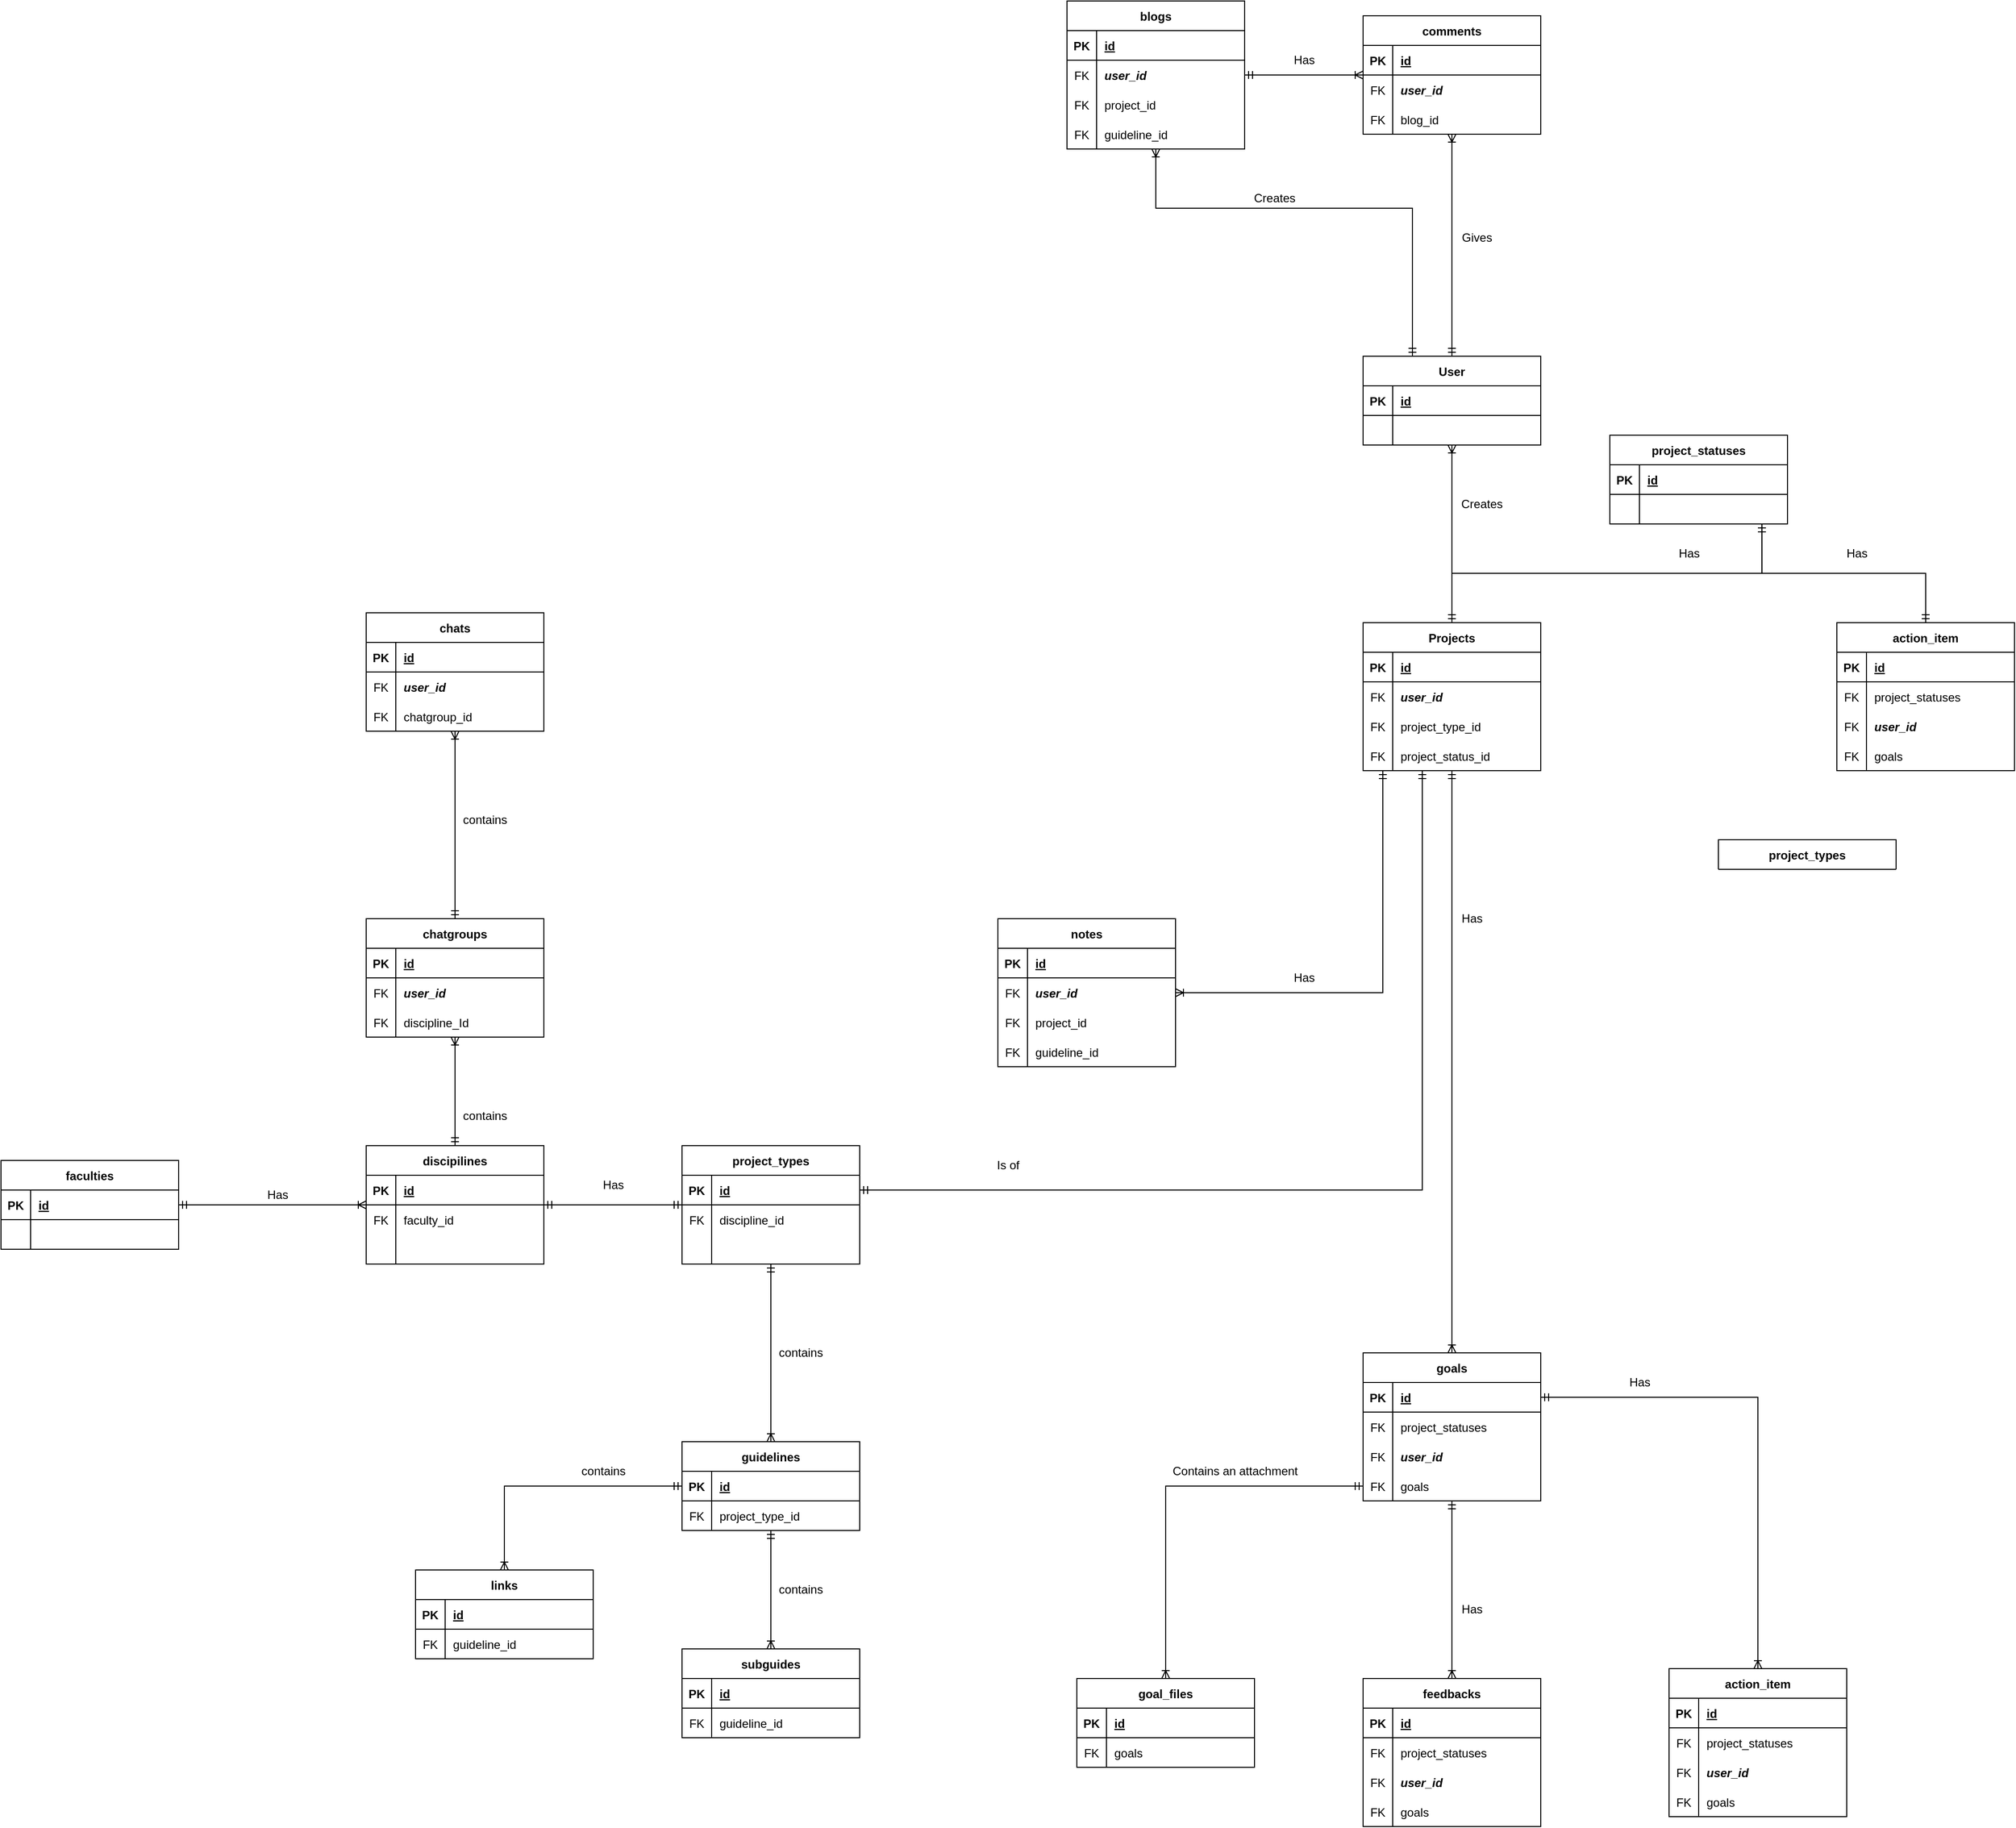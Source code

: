 <mxfile version="17.4.2" type="device"><diagram id="VYh-Odpagkhb8L0McGDX" name="Page-1"><mxGraphModel dx="3280" dy="2061" grid="1" gridSize="10" guides="1" tooltips="1" connect="1" arrows="1" fold="1" page="1" pageScale="1" pageWidth="850" pageHeight="1100" math="0" shadow="0"><root><mxCell id="0"/><mxCell id="1" parent="0"/><mxCell id="LWaHh7ruAqPVfsf8E-xW-1" value="User" style="shape=table;startSize=30;container=1;collapsible=1;childLayout=tableLayout;fixedRows=1;rowLines=0;fontStyle=1;align=center;resizeLast=1;" vertex="1" parent="1"><mxGeometry x="50" y="140" width="180" height="90" as="geometry"/></mxCell><mxCell id="LWaHh7ruAqPVfsf8E-xW-2" value="" style="shape=tableRow;horizontal=0;startSize=0;swimlaneHead=0;swimlaneBody=0;fillColor=none;collapsible=0;dropTarget=0;points=[[0,0.5],[1,0.5]];portConstraint=eastwest;top=0;left=0;right=0;bottom=1;" vertex="1" parent="LWaHh7ruAqPVfsf8E-xW-1"><mxGeometry y="30" width="180" height="30" as="geometry"/></mxCell><mxCell id="LWaHh7ruAqPVfsf8E-xW-3" value="PK" style="shape=partialRectangle;connectable=0;fillColor=none;top=0;left=0;bottom=0;right=0;fontStyle=1;overflow=hidden;" vertex="1" parent="LWaHh7ruAqPVfsf8E-xW-2"><mxGeometry width="30" height="30" as="geometry"><mxRectangle width="30" height="30" as="alternateBounds"/></mxGeometry></mxCell><mxCell id="LWaHh7ruAqPVfsf8E-xW-4" value="id" style="shape=partialRectangle;connectable=0;fillColor=none;top=0;left=0;bottom=0;right=0;align=left;spacingLeft=6;fontStyle=5;overflow=hidden;" vertex="1" parent="LWaHh7ruAqPVfsf8E-xW-2"><mxGeometry x="30" width="150" height="30" as="geometry"><mxRectangle width="150" height="30" as="alternateBounds"/></mxGeometry></mxCell><mxCell id="LWaHh7ruAqPVfsf8E-xW-5" value="" style="shape=tableRow;horizontal=0;startSize=0;swimlaneHead=0;swimlaneBody=0;fillColor=none;collapsible=0;dropTarget=0;points=[[0,0.5],[1,0.5]];portConstraint=eastwest;top=0;left=0;right=0;bottom=0;" vertex="1" parent="LWaHh7ruAqPVfsf8E-xW-1"><mxGeometry y="60" width="180" height="30" as="geometry"/></mxCell><mxCell id="LWaHh7ruAqPVfsf8E-xW-6" value="" style="shape=partialRectangle;connectable=0;fillColor=none;top=0;left=0;bottom=0;right=0;editable=1;overflow=hidden;" vertex="1" parent="LWaHh7ruAqPVfsf8E-xW-5"><mxGeometry width="30" height="30" as="geometry"><mxRectangle width="30" height="30" as="alternateBounds"/></mxGeometry></mxCell><mxCell id="LWaHh7ruAqPVfsf8E-xW-7" value="" style="shape=partialRectangle;connectable=0;fillColor=none;top=0;left=0;bottom=0;right=0;align=left;spacingLeft=6;overflow=hidden;" vertex="1" parent="LWaHh7ruAqPVfsf8E-xW-5"><mxGeometry x="30" width="150" height="30" as="geometry"><mxRectangle width="150" height="30" as="alternateBounds"/></mxGeometry></mxCell><mxCell id="LWaHh7ruAqPVfsf8E-xW-14" value="Projects" style="shape=table;startSize=30;container=1;collapsible=1;childLayout=tableLayout;fixedRows=1;rowLines=0;fontStyle=1;align=center;resizeLast=1;" vertex="1" parent="1"><mxGeometry x="50" y="410" width="180" height="150" as="geometry"/></mxCell><mxCell id="LWaHh7ruAqPVfsf8E-xW-15" value="" style="shape=tableRow;horizontal=0;startSize=0;swimlaneHead=0;swimlaneBody=0;fillColor=none;collapsible=0;dropTarget=0;points=[[0,0.5],[1,0.5]];portConstraint=eastwest;top=0;left=0;right=0;bottom=1;" vertex="1" parent="LWaHh7ruAqPVfsf8E-xW-14"><mxGeometry y="30" width="180" height="30" as="geometry"/></mxCell><mxCell id="LWaHh7ruAqPVfsf8E-xW-16" value="PK" style="shape=partialRectangle;connectable=0;fillColor=none;top=0;left=0;bottom=0;right=0;fontStyle=1;overflow=hidden;" vertex="1" parent="LWaHh7ruAqPVfsf8E-xW-15"><mxGeometry width="30" height="30" as="geometry"><mxRectangle width="30" height="30" as="alternateBounds"/></mxGeometry></mxCell><mxCell id="LWaHh7ruAqPVfsf8E-xW-17" value="id" style="shape=partialRectangle;connectable=0;fillColor=none;top=0;left=0;bottom=0;right=0;align=left;spacingLeft=6;fontStyle=5;overflow=hidden;" vertex="1" parent="LWaHh7ruAqPVfsf8E-xW-15"><mxGeometry x="30" width="150" height="30" as="geometry"><mxRectangle width="150" height="30" as="alternateBounds"/></mxGeometry></mxCell><mxCell id="LWaHh7ruAqPVfsf8E-xW-18" value="" style="shape=tableRow;horizontal=0;startSize=0;swimlaneHead=0;swimlaneBody=0;fillColor=none;collapsible=0;dropTarget=0;points=[[0,0.5],[1,0.5]];portConstraint=eastwest;top=0;left=0;right=0;bottom=0;" vertex="1" parent="LWaHh7ruAqPVfsf8E-xW-14"><mxGeometry y="60" width="180" height="30" as="geometry"/></mxCell><mxCell id="LWaHh7ruAqPVfsf8E-xW-19" value="FK" style="shape=partialRectangle;connectable=0;fillColor=none;top=0;left=0;bottom=0;right=0;editable=1;overflow=hidden;" vertex="1" parent="LWaHh7ruAqPVfsf8E-xW-18"><mxGeometry width="30" height="30" as="geometry"><mxRectangle width="30" height="30" as="alternateBounds"/></mxGeometry></mxCell><mxCell id="LWaHh7ruAqPVfsf8E-xW-20" value="user_id   " style="shape=partialRectangle;connectable=0;fillColor=none;top=0;left=0;bottom=0;right=0;align=left;spacingLeft=6;overflow=hidden;fontStyle=3" vertex="1" parent="LWaHh7ruAqPVfsf8E-xW-18"><mxGeometry x="30" width="150" height="30" as="geometry"><mxRectangle width="150" height="30" as="alternateBounds"/></mxGeometry></mxCell><mxCell id="LWaHh7ruAqPVfsf8E-xW-23" value="" style="shape=tableRow;horizontal=0;startSize=0;swimlaneHead=0;swimlaneBody=0;fillColor=none;collapsible=0;dropTarget=0;points=[[0,0.5],[1,0.5]];portConstraint=eastwest;top=0;left=0;right=0;bottom=0;" vertex="1" parent="LWaHh7ruAqPVfsf8E-xW-14"><mxGeometry y="90" width="180" height="30" as="geometry"/></mxCell><mxCell id="LWaHh7ruAqPVfsf8E-xW-24" value="FK" style="shape=partialRectangle;connectable=0;fillColor=none;top=0;left=0;bottom=0;right=0;editable=1;overflow=hidden;" vertex="1" parent="LWaHh7ruAqPVfsf8E-xW-23"><mxGeometry width="30" height="30" as="geometry"><mxRectangle width="30" height="30" as="alternateBounds"/></mxGeometry></mxCell><mxCell id="LWaHh7ruAqPVfsf8E-xW-25" value="project_type_id" style="shape=partialRectangle;connectable=0;fillColor=none;top=0;left=0;bottom=0;right=0;align=left;spacingLeft=6;overflow=hidden;" vertex="1" parent="LWaHh7ruAqPVfsf8E-xW-23"><mxGeometry x="30" width="150" height="30" as="geometry"><mxRectangle width="150" height="30" as="alternateBounds"/></mxGeometry></mxCell><mxCell id="LWaHh7ruAqPVfsf8E-xW-49" value="" style="shape=tableRow;horizontal=0;startSize=0;swimlaneHead=0;swimlaneBody=0;fillColor=none;collapsible=0;dropTarget=0;points=[[0,0.5],[1,0.5]];portConstraint=eastwest;top=0;left=0;right=0;bottom=0;" vertex="1" parent="LWaHh7ruAqPVfsf8E-xW-14"><mxGeometry y="120" width="180" height="30" as="geometry"/></mxCell><mxCell id="LWaHh7ruAqPVfsf8E-xW-50" value="FK" style="shape=partialRectangle;connectable=0;fillColor=none;top=0;left=0;bottom=0;right=0;editable=1;overflow=hidden;" vertex="1" parent="LWaHh7ruAqPVfsf8E-xW-49"><mxGeometry width="30" height="30" as="geometry"><mxRectangle width="30" height="30" as="alternateBounds"/></mxGeometry></mxCell><mxCell id="LWaHh7ruAqPVfsf8E-xW-51" value="project_status_id" style="shape=partialRectangle;connectable=0;fillColor=none;top=0;left=0;bottom=0;right=0;align=left;spacingLeft=6;overflow=hidden;" vertex="1" parent="LWaHh7ruAqPVfsf8E-xW-49"><mxGeometry x="30" width="150" height="30" as="geometry"><mxRectangle width="150" height="30" as="alternateBounds"/></mxGeometry></mxCell><mxCell id="LWaHh7ruAqPVfsf8E-xW-21" value="" style="fontSize=12;html=1;endArrow=ERoneToMany;startArrow=ERmandOne;rounded=0;exitX=0.5;exitY=0;exitDx=0;exitDy=0;" edge="1" parent="1" source="LWaHh7ruAqPVfsf8E-xW-14" target="LWaHh7ruAqPVfsf8E-xW-1"><mxGeometry width="100" height="100" relative="1" as="geometry"><mxPoint x="530" y="490" as="sourcePoint"/><mxPoint x="630" y="390" as="targetPoint"/></mxGeometry></mxCell><mxCell id="LWaHh7ruAqPVfsf8E-xW-22" value="Creates" style="text;html=1;align=center;verticalAlign=middle;resizable=0;points=[];autosize=1;strokeColor=none;fillColor=none;" vertex="1" parent="1"><mxGeometry x="140" y="280" width="60" height="20" as="geometry"/></mxCell><mxCell id="LWaHh7ruAqPVfsf8E-xW-26" value="project_types" style="shape=table;startSize=30;container=1;collapsible=1;childLayout=tableLayout;fixedRows=1;rowLines=0;fontStyle=1;align=center;resizeLast=1;" vertex="1" parent="1"><mxGeometry x="-640" y="940" width="180" height="120" as="geometry"/></mxCell><mxCell id="LWaHh7ruAqPVfsf8E-xW-27" value="" style="shape=tableRow;horizontal=0;startSize=0;swimlaneHead=0;swimlaneBody=0;fillColor=none;collapsible=0;dropTarget=0;points=[[0,0.5],[1,0.5]];portConstraint=eastwest;top=0;left=0;right=0;bottom=1;" vertex="1" parent="LWaHh7ruAqPVfsf8E-xW-26"><mxGeometry y="30" width="180" height="30" as="geometry"/></mxCell><mxCell id="LWaHh7ruAqPVfsf8E-xW-28" value="PK" style="shape=partialRectangle;connectable=0;fillColor=none;top=0;left=0;bottom=0;right=0;fontStyle=1;overflow=hidden;" vertex="1" parent="LWaHh7ruAqPVfsf8E-xW-27"><mxGeometry width="30" height="30" as="geometry"><mxRectangle width="30" height="30" as="alternateBounds"/></mxGeometry></mxCell><mxCell id="LWaHh7ruAqPVfsf8E-xW-29" value="id" style="shape=partialRectangle;connectable=0;fillColor=none;top=0;left=0;bottom=0;right=0;align=left;spacingLeft=6;fontStyle=5;overflow=hidden;" vertex="1" parent="LWaHh7ruAqPVfsf8E-xW-27"><mxGeometry x="30" width="150" height="30" as="geometry"><mxRectangle width="150" height="30" as="alternateBounds"/></mxGeometry></mxCell><mxCell id="LWaHh7ruAqPVfsf8E-xW-33" value="" style="shape=tableRow;horizontal=0;startSize=0;swimlaneHead=0;swimlaneBody=0;fillColor=none;collapsible=0;dropTarget=0;points=[[0,0.5],[1,0.5]];portConstraint=eastwest;top=0;left=0;right=0;bottom=0;" vertex="1" parent="LWaHh7ruAqPVfsf8E-xW-26"><mxGeometry y="60" width="180" height="30" as="geometry"/></mxCell><mxCell id="LWaHh7ruAqPVfsf8E-xW-34" value="FK" style="shape=partialRectangle;connectable=0;fillColor=none;top=0;left=0;bottom=0;right=0;editable=1;overflow=hidden;" vertex="1" parent="LWaHh7ruAqPVfsf8E-xW-33"><mxGeometry width="30" height="30" as="geometry"><mxRectangle width="30" height="30" as="alternateBounds"/></mxGeometry></mxCell><mxCell id="LWaHh7ruAqPVfsf8E-xW-35" value="discipline_id" style="shape=partialRectangle;connectable=0;fillColor=none;top=0;left=0;bottom=0;right=0;align=left;spacingLeft=6;overflow=hidden;" vertex="1" parent="LWaHh7ruAqPVfsf8E-xW-33"><mxGeometry x="30" width="150" height="30" as="geometry"><mxRectangle width="150" height="30" as="alternateBounds"/></mxGeometry></mxCell><mxCell id="LWaHh7ruAqPVfsf8E-xW-61" value="" style="shape=tableRow;horizontal=0;startSize=0;swimlaneHead=0;swimlaneBody=0;fillColor=none;collapsible=0;dropTarget=0;points=[[0,0.5],[1,0.5]];portConstraint=eastwest;top=0;left=0;right=0;bottom=0;" vertex="1" parent="LWaHh7ruAqPVfsf8E-xW-26"><mxGeometry y="90" width="180" height="30" as="geometry"/></mxCell><mxCell id="LWaHh7ruAqPVfsf8E-xW-62" value="" style="shape=partialRectangle;connectable=0;fillColor=none;top=0;left=0;bottom=0;right=0;editable=1;overflow=hidden;" vertex="1" parent="LWaHh7ruAqPVfsf8E-xW-61"><mxGeometry width="30" height="30" as="geometry"><mxRectangle width="30" height="30" as="alternateBounds"/></mxGeometry></mxCell><mxCell id="LWaHh7ruAqPVfsf8E-xW-63" value="" style="shape=partialRectangle;connectable=0;fillColor=none;top=0;left=0;bottom=0;right=0;align=left;spacingLeft=6;overflow=hidden;" vertex="1" parent="LWaHh7ruAqPVfsf8E-xW-61"><mxGeometry x="30" width="150" height="30" as="geometry"><mxRectangle width="150" height="30" as="alternateBounds"/></mxGeometry></mxCell><mxCell id="LWaHh7ruAqPVfsf8E-xW-37" value="" style="edgeStyle=orthogonalEdgeStyle;fontSize=12;html=1;endArrow=ERmandOne;startArrow=ERmandOne;rounded=0;" edge="1" parent="1" source="LWaHh7ruAqPVfsf8E-xW-27" target="LWaHh7ruAqPVfsf8E-xW-49"><mxGeometry width="100" height="100" relative="1" as="geometry"><mxPoint x="190" y="500" as="sourcePoint"/><mxPoint x="110" y="580" as="targetPoint"/><Array as="points"><mxPoint x="110" y="985"/></Array></mxGeometry></mxCell><mxCell id="LWaHh7ruAqPVfsf8E-xW-38" value="Is of" style="text;html=1;align=center;verticalAlign=middle;resizable=0;points=[];autosize=1;strokeColor=none;fillColor=none;" vertex="1" parent="1"><mxGeometry x="-330" y="950" width="40" height="20" as="geometry"/></mxCell><mxCell id="LWaHh7ruAqPVfsf8E-xW-39" value="project_statuses" style="shape=table;startSize=30;container=1;collapsible=1;childLayout=tableLayout;fixedRows=1;rowLines=0;fontStyle=1;align=center;resizeLast=1;" vertex="1" parent="1"><mxGeometry x="300" y="220" width="180" height="90" as="geometry"/></mxCell><mxCell id="LWaHh7ruAqPVfsf8E-xW-40" value="" style="shape=tableRow;horizontal=0;startSize=0;swimlaneHead=0;swimlaneBody=0;fillColor=none;collapsible=0;dropTarget=0;points=[[0,0.5],[1,0.5]];portConstraint=eastwest;top=0;left=0;right=0;bottom=1;" vertex="1" parent="LWaHh7ruAqPVfsf8E-xW-39"><mxGeometry y="30" width="180" height="30" as="geometry"/></mxCell><mxCell id="LWaHh7ruAqPVfsf8E-xW-41" value="PK" style="shape=partialRectangle;connectable=0;fillColor=none;top=0;left=0;bottom=0;right=0;fontStyle=1;overflow=hidden;" vertex="1" parent="LWaHh7ruAqPVfsf8E-xW-40"><mxGeometry width="30" height="30" as="geometry"><mxRectangle width="30" height="30" as="alternateBounds"/></mxGeometry></mxCell><mxCell id="LWaHh7ruAqPVfsf8E-xW-42" value="id" style="shape=partialRectangle;connectable=0;fillColor=none;top=0;left=0;bottom=0;right=0;align=left;spacingLeft=6;fontStyle=5;overflow=hidden;" vertex="1" parent="LWaHh7ruAqPVfsf8E-xW-40"><mxGeometry x="30" width="150" height="30" as="geometry"><mxRectangle width="150" height="30" as="alternateBounds"/></mxGeometry></mxCell><mxCell id="LWaHh7ruAqPVfsf8E-xW-43" value="" style="shape=tableRow;horizontal=0;startSize=0;swimlaneHead=0;swimlaneBody=0;fillColor=none;collapsible=0;dropTarget=0;points=[[0,0.5],[1,0.5]];portConstraint=eastwest;top=0;left=0;right=0;bottom=0;" vertex="1" parent="LWaHh7ruAqPVfsf8E-xW-39"><mxGeometry y="60" width="180" height="30" as="geometry"/></mxCell><mxCell id="LWaHh7ruAqPVfsf8E-xW-44" value="" style="shape=partialRectangle;connectable=0;fillColor=none;top=0;left=0;bottom=0;right=0;editable=1;overflow=hidden;" vertex="1" parent="LWaHh7ruAqPVfsf8E-xW-43"><mxGeometry width="30" height="30" as="geometry"><mxRectangle width="30" height="30" as="alternateBounds"/></mxGeometry></mxCell><mxCell id="LWaHh7ruAqPVfsf8E-xW-45" value="" style="shape=partialRectangle;connectable=0;fillColor=none;top=0;left=0;bottom=0;right=0;align=left;spacingLeft=6;overflow=hidden;" vertex="1" parent="LWaHh7ruAqPVfsf8E-xW-43"><mxGeometry x="30" width="150" height="30" as="geometry"><mxRectangle width="150" height="30" as="alternateBounds"/></mxGeometry></mxCell><mxCell id="LWaHh7ruAqPVfsf8E-xW-52" value="" style="edgeStyle=orthogonalEdgeStyle;fontSize=12;html=1;endArrow=ERmandOne;startArrow=ERmandOne;rounded=0;exitX=0.856;exitY=1;exitDx=0;exitDy=0;exitPerimeter=0;" edge="1" parent="1" source="LWaHh7ruAqPVfsf8E-xW-43" target="LWaHh7ruAqPVfsf8E-xW-14"><mxGeometry width="100" height="100" relative="1" as="geometry"><mxPoint x="190" y="500" as="sourcePoint"/><mxPoint x="290" y="400" as="targetPoint"/></mxGeometry></mxCell><mxCell id="LWaHh7ruAqPVfsf8E-xW-53" value="Has" style="text;html=1;align=center;verticalAlign=middle;resizable=0;points=[];autosize=1;strokeColor=none;fillColor=none;" vertex="1" parent="1"><mxGeometry x="360" y="330" width="40" height="20" as="geometry"/></mxCell><mxCell id="LWaHh7ruAqPVfsf8E-xW-54" value="discipilines" style="shape=table;startSize=30;container=1;collapsible=1;childLayout=tableLayout;fixedRows=1;rowLines=0;fontStyle=1;align=center;resizeLast=1;" vertex="1" parent="1"><mxGeometry x="-960" y="940" width="180" height="120" as="geometry"/></mxCell><mxCell id="LWaHh7ruAqPVfsf8E-xW-55" value="" style="shape=tableRow;horizontal=0;startSize=0;swimlaneHead=0;swimlaneBody=0;fillColor=none;collapsible=0;dropTarget=0;points=[[0,0.5],[1,0.5]];portConstraint=eastwest;top=0;left=0;right=0;bottom=1;" vertex="1" parent="LWaHh7ruAqPVfsf8E-xW-54"><mxGeometry y="30" width="180" height="30" as="geometry"/></mxCell><mxCell id="LWaHh7ruAqPVfsf8E-xW-56" value="PK" style="shape=partialRectangle;connectable=0;fillColor=none;top=0;left=0;bottom=0;right=0;fontStyle=1;overflow=hidden;" vertex="1" parent="LWaHh7ruAqPVfsf8E-xW-55"><mxGeometry width="30" height="30" as="geometry"><mxRectangle width="30" height="30" as="alternateBounds"/></mxGeometry></mxCell><mxCell id="LWaHh7ruAqPVfsf8E-xW-57" value="id" style="shape=partialRectangle;connectable=0;fillColor=none;top=0;left=0;bottom=0;right=0;align=left;spacingLeft=6;fontStyle=5;overflow=hidden;" vertex="1" parent="LWaHh7ruAqPVfsf8E-xW-55"><mxGeometry x="30" width="150" height="30" as="geometry"><mxRectangle width="150" height="30" as="alternateBounds"/></mxGeometry></mxCell><mxCell id="LWaHh7ruAqPVfsf8E-xW-58" value="" style="shape=tableRow;horizontal=0;startSize=0;swimlaneHead=0;swimlaneBody=0;fillColor=none;collapsible=0;dropTarget=0;points=[[0,0.5],[1,0.5]];portConstraint=eastwest;top=0;left=0;right=0;bottom=0;" vertex="1" parent="LWaHh7ruAqPVfsf8E-xW-54"><mxGeometry y="60" width="180" height="30" as="geometry"/></mxCell><mxCell id="LWaHh7ruAqPVfsf8E-xW-59" value="FK" style="shape=partialRectangle;connectable=0;fillColor=none;top=0;left=0;bottom=0;right=0;editable=1;overflow=hidden;" vertex="1" parent="LWaHh7ruAqPVfsf8E-xW-58"><mxGeometry width="30" height="30" as="geometry"><mxRectangle width="30" height="30" as="alternateBounds"/></mxGeometry></mxCell><mxCell id="LWaHh7ruAqPVfsf8E-xW-60" value="faculty_id" style="shape=partialRectangle;connectable=0;fillColor=none;top=0;left=0;bottom=0;right=0;align=left;spacingLeft=6;overflow=hidden;" vertex="1" parent="LWaHh7ruAqPVfsf8E-xW-58"><mxGeometry x="30" width="150" height="30" as="geometry"><mxRectangle width="150" height="30" as="alternateBounds"/></mxGeometry></mxCell><mxCell id="LWaHh7ruAqPVfsf8E-xW-73" value="" style="shape=tableRow;horizontal=0;startSize=0;swimlaneHead=0;swimlaneBody=0;fillColor=none;collapsible=0;dropTarget=0;points=[[0,0.5],[1,0.5]];portConstraint=eastwest;top=0;left=0;right=0;bottom=0;" vertex="1" parent="LWaHh7ruAqPVfsf8E-xW-54"><mxGeometry y="90" width="180" height="30" as="geometry"/></mxCell><mxCell id="LWaHh7ruAqPVfsf8E-xW-74" value="" style="shape=partialRectangle;connectable=0;fillColor=none;top=0;left=0;bottom=0;right=0;editable=1;overflow=hidden;" vertex="1" parent="LWaHh7ruAqPVfsf8E-xW-73"><mxGeometry width="30" height="30" as="geometry"><mxRectangle width="30" height="30" as="alternateBounds"/></mxGeometry></mxCell><mxCell id="LWaHh7ruAqPVfsf8E-xW-75" value="" style="shape=partialRectangle;connectable=0;fillColor=none;top=0;left=0;bottom=0;right=0;align=left;spacingLeft=6;overflow=hidden;" vertex="1" parent="LWaHh7ruAqPVfsf8E-xW-73"><mxGeometry x="30" width="150" height="30" as="geometry"><mxRectangle width="150" height="30" as="alternateBounds"/></mxGeometry></mxCell><mxCell id="LWaHh7ruAqPVfsf8E-xW-64" value="" style="fontSize=12;html=1;endArrow=ERmandOne;startArrow=ERmandOne;rounded=0;" edge="1" parent="1" source="LWaHh7ruAqPVfsf8E-xW-54" target="LWaHh7ruAqPVfsf8E-xW-26"><mxGeometry width="100" height="100" relative="1" as="geometry"><mxPoint x="-160" y="1030" as="sourcePoint"/><mxPoint x="-60" y="930" as="targetPoint"/></mxGeometry></mxCell><mxCell id="LWaHh7ruAqPVfsf8E-xW-65" value="Has" style="text;html=1;align=center;verticalAlign=middle;resizable=0;points=[];autosize=1;strokeColor=none;fillColor=none;" vertex="1" parent="1"><mxGeometry x="-730" y="970" width="40" height="20" as="geometry"/></mxCell><mxCell id="LWaHh7ruAqPVfsf8E-xW-66" value="faculties" style="shape=table;startSize=30;container=1;collapsible=1;childLayout=tableLayout;fixedRows=1;rowLines=0;fontStyle=1;align=center;resizeLast=1;" vertex="1" parent="1"><mxGeometry x="-1330" y="955" width="180" height="90" as="geometry"/></mxCell><mxCell id="LWaHh7ruAqPVfsf8E-xW-67" value="" style="shape=tableRow;horizontal=0;startSize=0;swimlaneHead=0;swimlaneBody=0;fillColor=none;collapsible=0;dropTarget=0;points=[[0,0.5],[1,0.5]];portConstraint=eastwest;top=0;left=0;right=0;bottom=1;" vertex="1" parent="LWaHh7ruAqPVfsf8E-xW-66"><mxGeometry y="30" width="180" height="30" as="geometry"/></mxCell><mxCell id="LWaHh7ruAqPVfsf8E-xW-68" value="PK" style="shape=partialRectangle;connectable=0;fillColor=none;top=0;left=0;bottom=0;right=0;fontStyle=1;overflow=hidden;" vertex="1" parent="LWaHh7ruAqPVfsf8E-xW-67"><mxGeometry width="30" height="30" as="geometry"><mxRectangle width="30" height="30" as="alternateBounds"/></mxGeometry></mxCell><mxCell id="LWaHh7ruAqPVfsf8E-xW-69" value="id" style="shape=partialRectangle;connectable=0;fillColor=none;top=0;left=0;bottom=0;right=0;align=left;spacingLeft=6;fontStyle=5;overflow=hidden;" vertex="1" parent="LWaHh7ruAqPVfsf8E-xW-67"><mxGeometry x="30" width="150" height="30" as="geometry"><mxRectangle width="150" height="30" as="alternateBounds"/></mxGeometry></mxCell><mxCell id="LWaHh7ruAqPVfsf8E-xW-70" value="" style="shape=tableRow;horizontal=0;startSize=0;swimlaneHead=0;swimlaneBody=0;fillColor=none;collapsible=0;dropTarget=0;points=[[0,0.5],[1,0.5]];portConstraint=eastwest;top=0;left=0;right=0;bottom=0;" vertex="1" parent="LWaHh7ruAqPVfsf8E-xW-66"><mxGeometry y="60" width="180" height="30" as="geometry"/></mxCell><mxCell id="LWaHh7ruAqPVfsf8E-xW-71" value="" style="shape=partialRectangle;connectable=0;fillColor=none;top=0;left=0;bottom=0;right=0;editable=1;overflow=hidden;" vertex="1" parent="LWaHh7ruAqPVfsf8E-xW-70"><mxGeometry width="30" height="30" as="geometry"><mxRectangle width="30" height="30" as="alternateBounds"/></mxGeometry></mxCell><mxCell id="LWaHh7ruAqPVfsf8E-xW-72" value="" style="shape=partialRectangle;connectable=0;fillColor=none;top=0;left=0;bottom=0;right=0;align=left;spacingLeft=6;overflow=hidden;" vertex="1" parent="LWaHh7ruAqPVfsf8E-xW-70"><mxGeometry x="30" width="150" height="30" as="geometry"><mxRectangle width="150" height="30" as="alternateBounds"/></mxGeometry></mxCell><mxCell id="LWaHh7ruAqPVfsf8E-xW-76" value="" style="fontSize=12;html=1;endArrow=ERoneToMany;startArrow=ERmandOne;rounded=0;" edge="1" parent="1" source="LWaHh7ruAqPVfsf8E-xW-66" target="LWaHh7ruAqPVfsf8E-xW-54"><mxGeometry width="100" height="100" relative="1" as="geometry"><mxPoint x="-140" y="1140" as="sourcePoint"/><mxPoint x="-40" y="1040" as="targetPoint"/></mxGeometry></mxCell><mxCell id="LWaHh7ruAqPVfsf8E-xW-77" value="Has" style="text;html=1;align=center;verticalAlign=middle;resizable=0;points=[];autosize=1;strokeColor=none;fillColor=none;" vertex="1" parent="1"><mxGeometry x="-1070" y="980" width="40" height="20" as="geometry"/></mxCell><mxCell id="LWaHh7ruAqPVfsf8E-xW-126" value="action_item" style="shape=table;startSize=30;container=1;collapsible=1;childLayout=tableLayout;fixedRows=1;rowLines=0;fontStyle=1;align=center;resizeLast=1;" vertex="1" parent="1"><mxGeometry x="530" y="410" width="180" height="150" as="geometry"/></mxCell><mxCell id="LWaHh7ruAqPVfsf8E-xW-127" value="" style="shape=tableRow;horizontal=0;startSize=0;swimlaneHead=0;swimlaneBody=0;fillColor=none;collapsible=0;dropTarget=0;points=[[0,0.5],[1,0.5]];portConstraint=eastwest;top=0;left=0;right=0;bottom=1;" vertex="1" parent="LWaHh7ruAqPVfsf8E-xW-126"><mxGeometry y="30" width="180" height="30" as="geometry"/></mxCell><mxCell id="LWaHh7ruAqPVfsf8E-xW-128" value="PK" style="shape=partialRectangle;connectable=0;fillColor=none;top=0;left=0;bottom=0;right=0;fontStyle=1;overflow=hidden;" vertex="1" parent="LWaHh7ruAqPVfsf8E-xW-127"><mxGeometry width="30" height="30" as="geometry"><mxRectangle width="30" height="30" as="alternateBounds"/></mxGeometry></mxCell><mxCell id="LWaHh7ruAqPVfsf8E-xW-129" value="id" style="shape=partialRectangle;connectable=0;fillColor=none;top=0;left=0;bottom=0;right=0;align=left;spacingLeft=6;fontStyle=5;overflow=hidden;" vertex="1" parent="LWaHh7ruAqPVfsf8E-xW-127"><mxGeometry x="30" width="150" height="30" as="geometry"><mxRectangle width="150" height="30" as="alternateBounds"/></mxGeometry></mxCell><mxCell id="LWaHh7ruAqPVfsf8E-xW-130" value="" style="shape=tableRow;horizontal=0;startSize=0;swimlaneHead=0;swimlaneBody=0;fillColor=none;collapsible=0;dropTarget=0;points=[[0,0.5],[1,0.5]];portConstraint=eastwest;top=0;left=0;right=0;bottom=0;" vertex="1" parent="LWaHh7ruAqPVfsf8E-xW-126"><mxGeometry y="60" width="180" height="30" as="geometry"/></mxCell><mxCell id="LWaHh7ruAqPVfsf8E-xW-131" value="FK" style="shape=partialRectangle;connectable=0;fillColor=none;top=0;left=0;bottom=0;right=0;editable=1;overflow=hidden;" vertex="1" parent="LWaHh7ruAqPVfsf8E-xW-130"><mxGeometry width="30" height="30" as="geometry"><mxRectangle width="30" height="30" as="alternateBounds"/></mxGeometry></mxCell><mxCell id="LWaHh7ruAqPVfsf8E-xW-132" value="project_statuses" style="shape=partialRectangle;connectable=0;fillColor=none;top=0;left=0;bottom=0;right=0;align=left;spacingLeft=6;overflow=hidden;" vertex="1" parent="LWaHh7ruAqPVfsf8E-xW-130"><mxGeometry x="30" width="150" height="30" as="geometry"><mxRectangle width="150" height="30" as="alternateBounds"/></mxGeometry></mxCell><mxCell id="LWaHh7ruAqPVfsf8E-xW-133" value="" style="shape=tableRow;horizontal=0;startSize=0;swimlaneHead=0;swimlaneBody=0;fillColor=none;collapsible=0;dropTarget=0;points=[[0,0.5],[1,0.5]];portConstraint=eastwest;top=0;left=0;right=0;bottom=0;" vertex="1" parent="LWaHh7ruAqPVfsf8E-xW-126"><mxGeometry y="90" width="180" height="30" as="geometry"/></mxCell><mxCell id="LWaHh7ruAqPVfsf8E-xW-134" value="FK" style="shape=partialRectangle;connectable=0;fillColor=none;top=0;left=0;bottom=0;right=0;editable=1;overflow=hidden;" vertex="1" parent="LWaHh7ruAqPVfsf8E-xW-133"><mxGeometry width="30" height="30" as="geometry"><mxRectangle width="30" height="30" as="alternateBounds"/></mxGeometry></mxCell><mxCell id="LWaHh7ruAqPVfsf8E-xW-135" value="user_id" style="shape=partialRectangle;connectable=0;fillColor=none;top=0;left=0;bottom=0;right=0;align=left;spacingLeft=6;overflow=hidden;fontStyle=3" vertex="1" parent="LWaHh7ruAqPVfsf8E-xW-133"><mxGeometry x="30" width="150" height="30" as="geometry"><mxRectangle width="150" height="30" as="alternateBounds"/></mxGeometry></mxCell><mxCell id="LWaHh7ruAqPVfsf8E-xW-136" value="" style="shape=tableRow;horizontal=0;startSize=0;swimlaneHead=0;swimlaneBody=0;fillColor=none;collapsible=0;dropTarget=0;points=[[0,0.5],[1,0.5]];portConstraint=eastwest;top=0;left=0;right=0;bottom=0;" vertex="1" parent="LWaHh7ruAqPVfsf8E-xW-126"><mxGeometry y="120" width="180" height="30" as="geometry"/></mxCell><mxCell id="LWaHh7ruAqPVfsf8E-xW-137" value="FK" style="shape=partialRectangle;connectable=0;fillColor=none;top=0;left=0;bottom=0;right=0;editable=1;overflow=hidden;" vertex="1" parent="LWaHh7ruAqPVfsf8E-xW-136"><mxGeometry width="30" height="30" as="geometry"><mxRectangle width="30" height="30" as="alternateBounds"/></mxGeometry></mxCell><mxCell id="LWaHh7ruAqPVfsf8E-xW-138" value="goals" style="shape=partialRectangle;connectable=0;fillColor=none;top=0;left=0;bottom=0;right=0;align=left;spacingLeft=6;overflow=hidden;" vertex="1" parent="LWaHh7ruAqPVfsf8E-xW-136"><mxGeometry x="30" width="150" height="30" as="geometry"><mxRectangle width="150" height="30" as="alternateBounds"/></mxGeometry></mxCell><mxCell id="LWaHh7ruAqPVfsf8E-xW-139" value="" style="edgeStyle=orthogonalEdgeStyle;fontSize=12;html=1;endArrow=ERmandOne;startArrow=ERmandOne;rounded=0;exitX=0.856;exitY=1;exitDx=0;exitDy=0;exitPerimeter=0;" edge="1" parent="1" source="LWaHh7ruAqPVfsf8E-xW-43" target="LWaHh7ruAqPVfsf8E-xW-126"><mxGeometry width="100" height="100" relative="1" as="geometry"><mxPoint x="190" y="500" as="sourcePoint"/><mxPoint x="290" y="400" as="targetPoint"/></mxGeometry></mxCell><mxCell id="LWaHh7ruAqPVfsf8E-xW-140" value="Has" style="text;html=1;align=center;verticalAlign=middle;resizable=0;points=[];autosize=1;strokeColor=none;fillColor=none;" vertex="1" parent="1"><mxGeometry x="530" y="330" width="40" height="20" as="geometry"/></mxCell><mxCell id="LWaHh7ruAqPVfsf8E-xW-141" value="goals" style="shape=table;startSize=30;container=1;collapsible=1;childLayout=tableLayout;fixedRows=1;rowLines=0;fontStyle=1;align=center;resizeLast=1;" vertex="1" parent="1"><mxGeometry x="50" y="1150" width="180" height="150" as="geometry"/></mxCell><mxCell id="LWaHh7ruAqPVfsf8E-xW-142" value="" style="shape=tableRow;horizontal=0;startSize=0;swimlaneHead=0;swimlaneBody=0;fillColor=none;collapsible=0;dropTarget=0;points=[[0,0.5],[1,0.5]];portConstraint=eastwest;top=0;left=0;right=0;bottom=1;" vertex="1" parent="LWaHh7ruAqPVfsf8E-xW-141"><mxGeometry y="30" width="180" height="30" as="geometry"/></mxCell><mxCell id="LWaHh7ruAqPVfsf8E-xW-143" value="PK" style="shape=partialRectangle;connectable=0;fillColor=none;top=0;left=0;bottom=0;right=0;fontStyle=1;overflow=hidden;" vertex="1" parent="LWaHh7ruAqPVfsf8E-xW-142"><mxGeometry width="30" height="30" as="geometry"><mxRectangle width="30" height="30" as="alternateBounds"/></mxGeometry></mxCell><mxCell id="LWaHh7ruAqPVfsf8E-xW-144" value="id" style="shape=partialRectangle;connectable=0;fillColor=none;top=0;left=0;bottom=0;right=0;align=left;spacingLeft=6;fontStyle=5;overflow=hidden;" vertex="1" parent="LWaHh7ruAqPVfsf8E-xW-142"><mxGeometry x="30" width="150" height="30" as="geometry"><mxRectangle width="150" height="30" as="alternateBounds"/></mxGeometry></mxCell><mxCell id="LWaHh7ruAqPVfsf8E-xW-145" value="" style="shape=tableRow;horizontal=0;startSize=0;swimlaneHead=0;swimlaneBody=0;fillColor=none;collapsible=0;dropTarget=0;points=[[0,0.5],[1,0.5]];portConstraint=eastwest;top=0;left=0;right=0;bottom=0;" vertex="1" parent="LWaHh7ruAqPVfsf8E-xW-141"><mxGeometry y="60" width="180" height="30" as="geometry"/></mxCell><mxCell id="LWaHh7ruAqPVfsf8E-xW-146" value="FK" style="shape=partialRectangle;connectable=0;fillColor=none;top=0;left=0;bottom=0;right=0;editable=1;overflow=hidden;" vertex="1" parent="LWaHh7ruAqPVfsf8E-xW-145"><mxGeometry width="30" height="30" as="geometry"><mxRectangle width="30" height="30" as="alternateBounds"/></mxGeometry></mxCell><mxCell id="LWaHh7ruAqPVfsf8E-xW-147" value="project_statuses" style="shape=partialRectangle;connectable=0;fillColor=none;top=0;left=0;bottom=0;right=0;align=left;spacingLeft=6;overflow=hidden;" vertex="1" parent="LWaHh7ruAqPVfsf8E-xW-145"><mxGeometry x="30" width="150" height="30" as="geometry"><mxRectangle width="150" height="30" as="alternateBounds"/></mxGeometry></mxCell><mxCell id="LWaHh7ruAqPVfsf8E-xW-148" value="" style="shape=tableRow;horizontal=0;startSize=0;swimlaneHead=0;swimlaneBody=0;fillColor=none;collapsible=0;dropTarget=0;points=[[0,0.5],[1,0.5]];portConstraint=eastwest;top=0;left=0;right=0;bottom=0;" vertex="1" parent="LWaHh7ruAqPVfsf8E-xW-141"><mxGeometry y="90" width="180" height="30" as="geometry"/></mxCell><mxCell id="LWaHh7ruAqPVfsf8E-xW-149" value="FK" style="shape=partialRectangle;connectable=0;fillColor=none;top=0;left=0;bottom=0;right=0;editable=1;overflow=hidden;" vertex="1" parent="LWaHh7ruAqPVfsf8E-xW-148"><mxGeometry width="30" height="30" as="geometry"><mxRectangle width="30" height="30" as="alternateBounds"/></mxGeometry></mxCell><mxCell id="LWaHh7ruAqPVfsf8E-xW-150" value="user_id" style="shape=partialRectangle;connectable=0;fillColor=none;top=0;left=0;bottom=0;right=0;align=left;spacingLeft=6;overflow=hidden;fontStyle=3" vertex="1" parent="LWaHh7ruAqPVfsf8E-xW-148"><mxGeometry x="30" width="150" height="30" as="geometry"><mxRectangle width="150" height="30" as="alternateBounds"/></mxGeometry></mxCell><mxCell id="LWaHh7ruAqPVfsf8E-xW-151" value="" style="shape=tableRow;horizontal=0;startSize=0;swimlaneHead=0;swimlaneBody=0;fillColor=none;collapsible=0;dropTarget=0;points=[[0,0.5],[1,0.5]];portConstraint=eastwest;top=0;left=0;right=0;bottom=0;" vertex="1" parent="LWaHh7ruAqPVfsf8E-xW-141"><mxGeometry y="120" width="180" height="30" as="geometry"/></mxCell><mxCell id="LWaHh7ruAqPVfsf8E-xW-152" value="FK" style="shape=partialRectangle;connectable=0;fillColor=none;top=0;left=0;bottom=0;right=0;editable=1;overflow=hidden;" vertex="1" parent="LWaHh7ruAqPVfsf8E-xW-151"><mxGeometry width="30" height="30" as="geometry"><mxRectangle width="30" height="30" as="alternateBounds"/></mxGeometry></mxCell><mxCell id="LWaHh7ruAqPVfsf8E-xW-153" value="goals" style="shape=partialRectangle;connectable=0;fillColor=none;top=0;left=0;bottom=0;right=0;align=left;spacingLeft=6;overflow=hidden;" vertex="1" parent="LWaHh7ruAqPVfsf8E-xW-151"><mxGeometry x="30" width="150" height="30" as="geometry"><mxRectangle width="150" height="30" as="alternateBounds"/></mxGeometry></mxCell><mxCell id="LWaHh7ruAqPVfsf8E-xW-154" value="" style="fontSize=12;html=1;endArrow=ERoneToMany;startArrow=ERmandOne;rounded=0;entryX=0.5;entryY=0;entryDx=0;entryDy=0;" edge="1" parent="1" source="LWaHh7ruAqPVfsf8E-xW-49" target="LWaHh7ruAqPVfsf8E-xW-141"><mxGeometry width="100" height="100" relative="1" as="geometry"><mxPoint x="150" y="570" as="sourcePoint"/><mxPoint x="630" y="390" as="targetPoint"/></mxGeometry></mxCell><mxCell id="LWaHh7ruAqPVfsf8E-xW-155" value="Has" style="text;html=1;align=center;verticalAlign=middle;resizable=0;points=[];autosize=1;strokeColor=none;fillColor=none;" vertex="1" parent="1"><mxGeometry x="140" y="700" width="40" height="20" as="geometry"/></mxCell><mxCell id="LWaHh7ruAqPVfsf8E-xW-156" value="action_item" style="shape=table;startSize=30;container=1;collapsible=1;childLayout=tableLayout;fixedRows=1;rowLines=0;fontStyle=1;align=center;resizeLast=1;" vertex="1" parent="1"><mxGeometry x="360" y="1470" width="180" height="150" as="geometry"/></mxCell><mxCell id="LWaHh7ruAqPVfsf8E-xW-157" value="" style="shape=tableRow;horizontal=0;startSize=0;swimlaneHead=0;swimlaneBody=0;fillColor=none;collapsible=0;dropTarget=0;points=[[0,0.5],[1,0.5]];portConstraint=eastwest;top=0;left=0;right=0;bottom=1;" vertex="1" parent="LWaHh7ruAqPVfsf8E-xW-156"><mxGeometry y="30" width="180" height="30" as="geometry"/></mxCell><mxCell id="LWaHh7ruAqPVfsf8E-xW-158" value="PK" style="shape=partialRectangle;connectable=0;fillColor=none;top=0;left=0;bottom=0;right=0;fontStyle=1;overflow=hidden;" vertex="1" parent="LWaHh7ruAqPVfsf8E-xW-157"><mxGeometry width="30" height="30" as="geometry"><mxRectangle width="30" height="30" as="alternateBounds"/></mxGeometry></mxCell><mxCell id="LWaHh7ruAqPVfsf8E-xW-159" value="id" style="shape=partialRectangle;connectable=0;fillColor=none;top=0;left=0;bottom=0;right=0;align=left;spacingLeft=6;fontStyle=5;overflow=hidden;" vertex="1" parent="LWaHh7ruAqPVfsf8E-xW-157"><mxGeometry x="30" width="150" height="30" as="geometry"><mxRectangle width="150" height="30" as="alternateBounds"/></mxGeometry></mxCell><mxCell id="LWaHh7ruAqPVfsf8E-xW-160" value="" style="shape=tableRow;horizontal=0;startSize=0;swimlaneHead=0;swimlaneBody=0;fillColor=none;collapsible=0;dropTarget=0;points=[[0,0.5],[1,0.5]];portConstraint=eastwest;top=0;left=0;right=0;bottom=0;" vertex="1" parent="LWaHh7ruAqPVfsf8E-xW-156"><mxGeometry y="60" width="180" height="30" as="geometry"/></mxCell><mxCell id="LWaHh7ruAqPVfsf8E-xW-161" value="FK" style="shape=partialRectangle;connectable=0;fillColor=none;top=0;left=0;bottom=0;right=0;editable=1;overflow=hidden;" vertex="1" parent="LWaHh7ruAqPVfsf8E-xW-160"><mxGeometry width="30" height="30" as="geometry"><mxRectangle width="30" height="30" as="alternateBounds"/></mxGeometry></mxCell><mxCell id="LWaHh7ruAqPVfsf8E-xW-162" value="project_statuses" style="shape=partialRectangle;connectable=0;fillColor=none;top=0;left=0;bottom=0;right=0;align=left;spacingLeft=6;overflow=hidden;" vertex="1" parent="LWaHh7ruAqPVfsf8E-xW-160"><mxGeometry x="30" width="150" height="30" as="geometry"><mxRectangle width="150" height="30" as="alternateBounds"/></mxGeometry></mxCell><mxCell id="LWaHh7ruAqPVfsf8E-xW-163" value="" style="shape=tableRow;horizontal=0;startSize=0;swimlaneHead=0;swimlaneBody=0;fillColor=none;collapsible=0;dropTarget=0;points=[[0,0.5],[1,0.5]];portConstraint=eastwest;top=0;left=0;right=0;bottom=0;" vertex="1" parent="LWaHh7ruAqPVfsf8E-xW-156"><mxGeometry y="90" width="180" height="30" as="geometry"/></mxCell><mxCell id="LWaHh7ruAqPVfsf8E-xW-164" value="FK" style="shape=partialRectangle;connectable=0;fillColor=none;top=0;left=0;bottom=0;right=0;editable=1;overflow=hidden;" vertex="1" parent="LWaHh7ruAqPVfsf8E-xW-163"><mxGeometry width="30" height="30" as="geometry"><mxRectangle width="30" height="30" as="alternateBounds"/></mxGeometry></mxCell><mxCell id="LWaHh7ruAqPVfsf8E-xW-165" value="user_id" style="shape=partialRectangle;connectable=0;fillColor=none;top=0;left=0;bottom=0;right=0;align=left;spacingLeft=6;overflow=hidden;fontStyle=3" vertex="1" parent="LWaHh7ruAqPVfsf8E-xW-163"><mxGeometry x="30" width="150" height="30" as="geometry"><mxRectangle width="150" height="30" as="alternateBounds"/></mxGeometry></mxCell><mxCell id="LWaHh7ruAqPVfsf8E-xW-166" value="" style="shape=tableRow;horizontal=0;startSize=0;swimlaneHead=0;swimlaneBody=0;fillColor=none;collapsible=0;dropTarget=0;points=[[0,0.5],[1,0.5]];portConstraint=eastwest;top=0;left=0;right=0;bottom=0;" vertex="1" parent="LWaHh7ruAqPVfsf8E-xW-156"><mxGeometry y="120" width="180" height="30" as="geometry"/></mxCell><mxCell id="LWaHh7ruAqPVfsf8E-xW-167" value="FK" style="shape=partialRectangle;connectable=0;fillColor=none;top=0;left=0;bottom=0;right=0;editable=1;overflow=hidden;" vertex="1" parent="LWaHh7ruAqPVfsf8E-xW-166"><mxGeometry width="30" height="30" as="geometry"><mxRectangle width="30" height="30" as="alternateBounds"/></mxGeometry></mxCell><mxCell id="LWaHh7ruAqPVfsf8E-xW-168" value="goals" style="shape=partialRectangle;connectable=0;fillColor=none;top=0;left=0;bottom=0;right=0;align=left;spacingLeft=6;overflow=hidden;" vertex="1" parent="LWaHh7ruAqPVfsf8E-xW-166"><mxGeometry x="30" width="150" height="30" as="geometry"><mxRectangle width="150" height="30" as="alternateBounds"/></mxGeometry></mxCell><mxCell id="LWaHh7ruAqPVfsf8E-xW-169" value="" style="fontSize=12;html=1;endArrow=ERoneToMany;startArrow=ERmandOne;rounded=0;entryX=0.5;entryY=0;entryDx=0;entryDy=0;exitX=1;exitY=0.5;exitDx=0;exitDy=0;edgeStyle=orthogonalEdgeStyle;" edge="1" parent="1" source="LWaHh7ruAqPVfsf8E-xW-142" target="LWaHh7ruAqPVfsf8E-xW-156"><mxGeometry width="100" height="100" relative="1" as="geometry"><mxPoint x="150" y="870" as="sourcePoint"/><mxPoint x="630" y="690" as="targetPoint"/></mxGeometry></mxCell><mxCell id="LWaHh7ruAqPVfsf8E-xW-170" value="Has" style="text;html=1;align=center;verticalAlign=middle;resizable=0;points=[];autosize=1;strokeColor=none;fillColor=none;" vertex="1" parent="1"><mxGeometry x="310" y="1170" width="40" height="20" as="geometry"/></mxCell><mxCell id="LWaHh7ruAqPVfsf8E-xW-171" value="project_types" style="shape=table;startSize=30;container=1;collapsible=1;childLayout=tableLayout;fixedRows=1;rowLines=0;fontStyle=1;align=center;resizeLast=1;" vertex="1" parent="1"><mxGeometry x="410" y="630" width="180" height="30" as="geometry"/></mxCell><mxCell id="LWaHh7ruAqPVfsf8E-xW-178" value="" style="shape=tableRow;horizontal=0;startSize=0;swimlaneHead=0;swimlaneBody=0;fillColor=none;collapsible=0;dropTarget=0;points=[[0,0.5],[1,0.5]];portConstraint=eastwest;top=0;left=0;right=0;bottom=0;" vertex="1" visible="0" parent="LWaHh7ruAqPVfsf8E-xW-171"><mxGeometry y="30" width="180" height="30" as="geometry"/></mxCell><mxCell id="LWaHh7ruAqPVfsf8E-xW-179" value="" style="shape=partialRectangle;connectable=0;fillColor=none;top=0;left=0;bottom=0;right=0;editable=1;overflow=hidden;" vertex="1" parent="LWaHh7ruAqPVfsf8E-xW-178"><mxGeometry width="30" height="30" as="geometry"><mxRectangle width="30" height="30" as="alternateBounds"/></mxGeometry></mxCell><mxCell id="LWaHh7ruAqPVfsf8E-xW-180" value="" style="shape=partialRectangle;connectable=0;fillColor=none;top=0;left=0;bottom=0;right=0;align=left;spacingLeft=6;overflow=hidden;" vertex="1" parent="LWaHh7ruAqPVfsf8E-xW-178"><mxGeometry x="30" width="150" height="30" as="geometry"><mxRectangle width="150" height="30" as="alternateBounds"/></mxGeometry></mxCell><mxCell id="LWaHh7ruAqPVfsf8E-xW-198" value="feedbacks" style="shape=table;startSize=30;container=1;collapsible=1;childLayout=tableLayout;fixedRows=1;rowLines=0;fontStyle=1;align=center;resizeLast=1;" vertex="1" parent="1"><mxGeometry x="50" y="1480" width="180" height="150" as="geometry"/></mxCell><mxCell id="LWaHh7ruAqPVfsf8E-xW-199" value="" style="shape=tableRow;horizontal=0;startSize=0;swimlaneHead=0;swimlaneBody=0;fillColor=none;collapsible=0;dropTarget=0;points=[[0,0.5],[1,0.5]];portConstraint=eastwest;top=0;left=0;right=0;bottom=1;" vertex="1" parent="LWaHh7ruAqPVfsf8E-xW-198"><mxGeometry y="30" width="180" height="30" as="geometry"/></mxCell><mxCell id="LWaHh7ruAqPVfsf8E-xW-200" value="PK" style="shape=partialRectangle;connectable=0;fillColor=none;top=0;left=0;bottom=0;right=0;fontStyle=1;overflow=hidden;" vertex="1" parent="LWaHh7ruAqPVfsf8E-xW-199"><mxGeometry width="30" height="30" as="geometry"><mxRectangle width="30" height="30" as="alternateBounds"/></mxGeometry></mxCell><mxCell id="LWaHh7ruAqPVfsf8E-xW-201" value="id" style="shape=partialRectangle;connectable=0;fillColor=none;top=0;left=0;bottom=0;right=0;align=left;spacingLeft=6;fontStyle=5;overflow=hidden;" vertex="1" parent="LWaHh7ruAqPVfsf8E-xW-199"><mxGeometry x="30" width="150" height="30" as="geometry"><mxRectangle width="150" height="30" as="alternateBounds"/></mxGeometry></mxCell><mxCell id="LWaHh7ruAqPVfsf8E-xW-202" value="" style="shape=tableRow;horizontal=0;startSize=0;swimlaneHead=0;swimlaneBody=0;fillColor=none;collapsible=0;dropTarget=0;points=[[0,0.5],[1,0.5]];portConstraint=eastwest;top=0;left=0;right=0;bottom=0;" vertex="1" parent="LWaHh7ruAqPVfsf8E-xW-198"><mxGeometry y="60" width="180" height="30" as="geometry"/></mxCell><mxCell id="LWaHh7ruAqPVfsf8E-xW-203" value="FK" style="shape=partialRectangle;connectable=0;fillColor=none;top=0;left=0;bottom=0;right=0;editable=1;overflow=hidden;" vertex="1" parent="LWaHh7ruAqPVfsf8E-xW-202"><mxGeometry width="30" height="30" as="geometry"><mxRectangle width="30" height="30" as="alternateBounds"/></mxGeometry></mxCell><mxCell id="LWaHh7ruAqPVfsf8E-xW-204" value="project_statuses" style="shape=partialRectangle;connectable=0;fillColor=none;top=0;left=0;bottom=0;right=0;align=left;spacingLeft=6;overflow=hidden;" vertex="1" parent="LWaHh7ruAqPVfsf8E-xW-202"><mxGeometry x="30" width="150" height="30" as="geometry"><mxRectangle width="150" height="30" as="alternateBounds"/></mxGeometry></mxCell><mxCell id="LWaHh7ruAqPVfsf8E-xW-205" value="" style="shape=tableRow;horizontal=0;startSize=0;swimlaneHead=0;swimlaneBody=0;fillColor=none;collapsible=0;dropTarget=0;points=[[0,0.5],[1,0.5]];portConstraint=eastwest;top=0;left=0;right=0;bottom=0;" vertex="1" parent="LWaHh7ruAqPVfsf8E-xW-198"><mxGeometry y="90" width="180" height="30" as="geometry"/></mxCell><mxCell id="LWaHh7ruAqPVfsf8E-xW-206" value="FK" style="shape=partialRectangle;connectable=0;fillColor=none;top=0;left=0;bottom=0;right=0;editable=1;overflow=hidden;" vertex="1" parent="LWaHh7ruAqPVfsf8E-xW-205"><mxGeometry width="30" height="30" as="geometry"><mxRectangle width="30" height="30" as="alternateBounds"/></mxGeometry></mxCell><mxCell id="LWaHh7ruAqPVfsf8E-xW-207" value="user_id" style="shape=partialRectangle;connectable=0;fillColor=none;top=0;left=0;bottom=0;right=0;align=left;spacingLeft=6;overflow=hidden;fontStyle=3" vertex="1" parent="LWaHh7ruAqPVfsf8E-xW-205"><mxGeometry x="30" width="150" height="30" as="geometry"><mxRectangle width="150" height="30" as="alternateBounds"/></mxGeometry></mxCell><mxCell id="LWaHh7ruAqPVfsf8E-xW-208" value="" style="shape=tableRow;horizontal=0;startSize=0;swimlaneHead=0;swimlaneBody=0;fillColor=none;collapsible=0;dropTarget=0;points=[[0,0.5],[1,0.5]];portConstraint=eastwest;top=0;left=0;right=0;bottom=0;" vertex="1" parent="LWaHh7ruAqPVfsf8E-xW-198"><mxGeometry y="120" width="180" height="30" as="geometry"/></mxCell><mxCell id="LWaHh7ruAqPVfsf8E-xW-209" value="FK" style="shape=partialRectangle;connectable=0;fillColor=none;top=0;left=0;bottom=0;right=0;editable=1;overflow=hidden;" vertex="1" parent="LWaHh7ruAqPVfsf8E-xW-208"><mxGeometry width="30" height="30" as="geometry"><mxRectangle width="30" height="30" as="alternateBounds"/></mxGeometry></mxCell><mxCell id="LWaHh7ruAqPVfsf8E-xW-210" value="goals" style="shape=partialRectangle;connectable=0;fillColor=none;top=0;left=0;bottom=0;right=0;align=left;spacingLeft=6;overflow=hidden;" vertex="1" parent="LWaHh7ruAqPVfsf8E-xW-208"><mxGeometry x="30" width="150" height="30" as="geometry"><mxRectangle width="150" height="30" as="alternateBounds"/></mxGeometry></mxCell><mxCell id="LWaHh7ruAqPVfsf8E-xW-211" value="" style="fontSize=12;html=1;endArrow=ERoneToMany;startArrow=ERmandOne;rounded=0;entryX=0.5;entryY=0;entryDx=0;entryDy=0;" edge="1" parent="1" target="LWaHh7ruAqPVfsf8E-xW-198"><mxGeometry width="100" height="100" relative="1" as="geometry"><mxPoint x="140" y="1300" as="sourcePoint"/><mxPoint x="630" y="690" as="targetPoint"/></mxGeometry></mxCell><mxCell id="LWaHh7ruAqPVfsf8E-xW-212" value="Has" style="text;html=1;align=center;verticalAlign=middle;resizable=0;points=[];autosize=1;strokeColor=none;fillColor=none;" vertex="1" parent="1"><mxGeometry x="140" y="1400" width="40" height="20" as="geometry"/></mxCell><mxCell id="LWaHh7ruAqPVfsf8E-xW-213" value="goal_files" style="shape=table;startSize=30;container=1;collapsible=1;childLayout=tableLayout;fixedRows=1;rowLines=0;fontStyle=1;align=center;resizeLast=1;" vertex="1" parent="1"><mxGeometry x="-240" y="1480" width="180" height="90" as="geometry"/></mxCell><mxCell id="LWaHh7ruAqPVfsf8E-xW-214" value="" style="shape=tableRow;horizontal=0;startSize=0;swimlaneHead=0;swimlaneBody=0;fillColor=none;collapsible=0;dropTarget=0;points=[[0,0.5],[1,0.5]];portConstraint=eastwest;top=0;left=0;right=0;bottom=1;" vertex="1" parent="LWaHh7ruAqPVfsf8E-xW-213"><mxGeometry y="30" width="180" height="30" as="geometry"/></mxCell><mxCell id="LWaHh7ruAqPVfsf8E-xW-215" value="PK" style="shape=partialRectangle;connectable=0;fillColor=none;top=0;left=0;bottom=0;right=0;fontStyle=1;overflow=hidden;" vertex="1" parent="LWaHh7ruAqPVfsf8E-xW-214"><mxGeometry width="30" height="30" as="geometry"><mxRectangle width="30" height="30" as="alternateBounds"/></mxGeometry></mxCell><mxCell id="LWaHh7ruAqPVfsf8E-xW-216" value="id" style="shape=partialRectangle;connectable=0;fillColor=none;top=0;left=0;bottom=0;right=0;align=left;spacingLeft=6;fontStyle=5;overflow=hidden;" vertex="1" parent="LWaHh7ruAqPVfsf8E-xW-214"><mxGeometry x="30" width="150" height="30" as="geometry"><mxRectangle width="150" height="30" as="alternateBounds"/></mxGeometry></mxCell><mxCell id="LWaHh7ruAqPVfsf8E-xW-223" value="" style="shape=tableRow;horizontal=0;startSize=0;swimlaneHead=0;swimlaneBody=0;fillColor=none;collapsible=0;dropTarget=0;points=[[0,0.5],[1,0.5]];portConstraint=eastwest;top=0;left=0;right=0;bottom=0;" vertex="1" parent="LWaHh7ruAqPVfsf8E-xW-213"><mxGeometry y="60" width="180" height="30" as="geometry"/></mxCell><mxCell id="LWaHh7ruAqPVfsf8E-xW-224" value="FK" style="shape=partialRectangle;connectable=0;fillColor=none;top=0;left=0;bottom=0;right=0;editable=1;overflow=hidden;" vertex="1" parent="LWaHh7ruAqPVfsf8E-xW-223"><mxGeometry width="30" height="30" as="geometry"><mxRectangle width="30" height="30" as="alternateBounds"/></mxGeometry></mxCell><mxCell id="LWaHh7ruAqPVfsf8E-xW-225" value="goals" style="shape=partialRectangle;connectable=0;fillColor=none;top=0;left=0;bottom=0;right=0;align=left;spacingLeft=6;overflow=hidden;" vertex="1" parent="LWaHh7ruAqPVfsf8E-xW-223"><mxGeometry x="30" width="150" height="30" as="geometry"><mxRectangle width="150" height="30" as="alternateBounds"/></mxGeometry></mxCell><mxCell id="LWaHh7ruAqPVfsf8E-xW-226" value="" style="fontSize=12;html=1;endArrow=ERoneToMany;startArrow=ERmandOne;rounded=0;entryX=0.5;entryY=0;entryDx=0;entryDy=0;edgeStyle=orthogonalEdgeStyle;exitX=0;exitY=0.5;exitDx=0;exitDy=0;" edge="1" parent="1" source="LWaHh7ruAqPVfsf8E-xW-151" target="LWaHh7ruAqPVfsf8E-xW-213"><mxGeometry width="100" height="100" relative="1" as="geometry"><mxPoint x="140" y="1330" as="sourcePoint"/><mxPoint x="630" y="690" as="targetPoint"/></mxGeometry></mxCell><mxCell id="LWaHh7ruAqPVfsf8E-xW-227" value="Contains an attachment" style="text;html=1;align=center;verticalAlign=middle;resizable=0;points=[];autosize=1;strokeColor=none;fillColor=none;" vertex="1" parent="1"><mxGeometry x="-150" y="1260" width="140" height="20" as="geometry"/></mxCell><mxCell id="LWaHh7ruAqPVfsf8E-xW-228" value="notes" style="shape=table;startSize=30;container=1;collapsible=1;childLayout=tableLayout;fixedRows=1;rowLines=0;fontStyle=1;align=center;resizeLast=1;" vertex="1" parent="1"><mxGeometry x="-320" y="710" width="180" height="150" as="geometry"/></mxCell><mxCell id="LWaHh7ruAqPVfsf8E-xW-229" value="" style="shape=tableRow;horizontal=0;startSize=0;swimlaneHead=0;swimlaneBody=0;fillColor=none;collapsible=0;dropTarget=0;points=[[0,0.5],[1,0.5]];portConstraint=eastwest;top=0;left=0;right=0;bottom=1;" vertex="1" parent="LWaHh7ruAqPVfsf8E-xW-228"><mxGeometry y="30" width="180" height="30" as="geometry"/></mxCell><mxCell id="LWaHh7ruAqPVfsf8E-xW-230" value="PK" style="shape=partialRectangle;connectable=0;fillColor=none;top=0;left=0;bottom=0;right=0;fontStyle=1;overflow=hidden;" vertex="1" parent="LWaHh7ruAqPVfsf8E-xW-229"><mxGeometry width="30" height="30" as="geometry"><mxRectangle width="30" height="30" as="alternateBounds"/></mxGeometry></mxCell><mxCell id="LWaHh7ruAqPVfsf8E-xW-231" value="id" style="shape=partialRectangle;connectable=0;fillColor=none;top=0;left=0;bottom=0;right=0;align=left;spacingLeft=6;fontStyle=5;overflow=hidden;" vertex="1" parent="LWaHh7ruAqPVfsf8E-xW-229"><mxGeometry x="30" width="150" height="30" as="geometry"><mxRectangle width="150" height="30" as="alternateBounds"/></mxGeometry></mxCell><mxCell id="LWaHh7ruAqPVfsf8E-xW-232" value="" style="shape=tableRow;horizontal=0;startSize=0;swimlaneHead=0;swimlaneBody=0;fillColor=none;collapsible=0;dropTarget=0;points=[[0,0.5],[1,0.5]];portConstraint=eastwest;top=0;left=0;right=0;bottom=0;" vertex="1" parent="LWaHh7ruAqPVfsf8E-xW-228"><mxGeometry y="60" width="180" height="30" as="geometry"/></mxCell><mxCell id="LWaHh7ruAqPVfsf8E-xW-233" value="FK" style="shape=partialRectangle;connectable=0;fillColor=none;top=0;left=0;bottom=0;right=0;editable=1;overflow=hidden;" vertex="1" parent="LWaHh7ruAqPVfsf8E-xW-232"><mxGeometry width="30" height="30" as="geometry"><mxRectangle width="30" height="30" as="alternateBounds"/></mxGeometry></mxCell><mxCell id="LWaHh7ruAqPVfsf8E-xW-234" value="user_id   " style="shape=partialRectangle;connectable=0;fillColor=none;top=0;left=0;bottom=0;right=0;align=left;spacingLeft=6;overflow=hidden;fontStyle=3" vertex="1" parent="LWaHh7ruAqPVfsf8E-xW-232"><mxGeometry x="30" width="150" height="30" as="geometry"><mxRectangle width="150" height="30" as="alternateBounds"/></mxGeometry></mxCell><mxCell id="LWaHh7ruAqPVfsf8E-xW-235" value="" style="shape=tableRow;horizontal=0;startSize=0;swimlaneHead=0;swimlaneBody=0;fillColor=none;collapsible=0;dropTarget=0;points=[[0,0.5],[1,0.5]];portConstraint=eastwest;top=0;left=0;right=0;bottom=0;" vertex="1" parent="LWaHh7ruAqPVfsf8E-xW-228"><mxGeometry y="90" width="180" height="30" as="geometry"/></mxCell><mxCell id="LWaHh7ruAqPVfsf8E-xW-236" value="FK" style="shape=partialRectangle;connectable=0;fillColor=none;top=0;left=0;bottom=0;right=0;editable=1;overflow=hidden;" vertex="1" parent="LWaHh7ruAqPVfsf8E-xW-235"><mxGeometry width="30" height="30" as="geometry"><mxRectangle width="30" height="30" as="alternateBounds"/></mxGeometry></mxCell><mxCell id="LWaHh7ruAqPVfsf8E-xW-237" value="project_id" style="shape=partialRectangle;connectable=0;fillColor=none;top=0;left=0;bottom=0;right=0;align=left;spacingLeft=6;overflow=hidden;" vertex="1" parent="LWaHh7ruAqPVfsf8E-xW-235"><mxGeometry x="30" width="150" height="30" as="geometry"><mxRectangle width="150" height="30" as="alternateBounds"/></mxGeometry></mxCell><mxCell id="LWaHh7ruAqPVfsf8E-xW-238" value="" style="shape=tableRow;horizontal=0;startSize=0;swimlaneHead=0;swimlaneBody=0;fillColor=none;collapsible=0;dropTarget=0;points=[[0,0.5],[1,0.5]];portConstraint=eastwest;top=0;left=0;right=0;bottom=0;" vertex="1" parent="LWaHh7ruAqPVfsf8E-xW-228"><mxGeometry y="120" width="180" height="30" as="geometry"/></mxCell><mxCell id="LWaHh7ruAqPVfsf8E-xW-239" value="FK" style="shape=partialRectangle;connectable=0;fillColor=none;top=0;left=0;bottom=0;right=0;editable=1;overflow=hidden;" vertex="1" parent="LWaHh7ruAqPVfsf8E-xW-238"><mxGeometry width="30" height="30" as="geometry"><mxRectangle width="30" height="30" as="alternateBounds"/></mxGeometry></mxCell><mxCell id="LWaHh7ruAqPVfsf8E-xW-240" value="guideline_id" style="shape=partialRectangle;connectable=0;fillColor=none;top=0;left=0;bottom=0;right=0;align=left;spacingLeft=6;overflow=hidden;" vertex="1" parent="LWaHh7ruAqPVfsf8E-xW-238"><mxGeometry x="30" width="150" height="30" as="geometry"><mxRectangle width="150" height="30" as="alternateBounds"/></mxGeometry></mxCell><mxCell id="LWaHh7ruAqPVfsf8E-xW-245" value="" style="fontSize=12;html=1;endArrow=ERoneToMany;startArrow=ERmandOne;rounded=0;edgeStyle=orthogonalEdgeStyle;" edge="1" parent="1" source="LWaHh7ruAqPVfsf8E-xW-14" target="LWaHh7ruAqPVfsf8E-xW-228"><mxGeometry width="100" height="100" relative="1" as="geometry"><mxPoint x="150" y="570" as="sourcePoint"/><mxPoint x="630" y="390" as="targetPoint"/><Array as="points"><mxPoint x="70" y="785"/></Array></mxGeometry></mxCell><mxCell id="LWaHh7ruAqPVfsf8E-xW-246" value="Has" style="text;html=1;align=center;verticalAlign=middle;resizable=0;points=[];autosize=1;strokeColor=none;fillColor=none;" vertex="1" parent="1"><mxGeometry x="-30" y="760" width="40" height="20" as="geometry"/></mxCell><mxCell id="LWaHh7ruAqPVfsf8E-xW-247" value="guidelines" style="shape=table;startSize=30;container=1;collapsible=1;childLayout=tableLayout;fixedRows=1;rowLines=0;fontStyle=1;align=center;resizeLast=1;" vertex="1" parent="1"><mxGeometry x="-640" y="1240" width="180" height="90" as="geometry"/></mxCell><mxCell id="LWaHh7ruAqPVfsf8E-xW-248" value="" style="shape=tableRow;horizontal=0;startSize=0;swimlaneHead=0;swimlaneBody=0;fillColor=none;collapsible=0;dropTarget=0;points=[[0,0.5],[1,0.5]];portConstraint=eastwest;top=0;left=0;right=0;bottom=1;" vertex="1" parent="LWaHh7ruAqPVfsf8E-xW-247"><mxGeometry y="30" width="180" height="30" as="geometry"/></mxCell><mxCell id="LWaHh7ruAqPVfsf8E-xW-249" value="PK" style="shape=partialRectangle;connectable=0;fillColor=none;top=0;left=0;bottom=0;right=0;fontStyle=1;overflow=hidden;" vertex="1" parent="LWaHh7ruAqPVfsf8E-xW-248"><mxGeometry width="30" height="30" as="geometry"><mxRectangle width="30" height="30" as="alternateBounds"/></mxGeometry></mxCell><mxCell id="LWaHh7ruAqPVfsf8E-xW-250" value="id" style="shape=partialRectangle;connectable=0;fillColor=none;top=0;left=0;bottom=0;right=0;align=left;spacingLeft=6;fontStyle=5;overflow=hidden;" vertex="1" parent="LWaHh7ruAqPVfsf8E-xW-248"><mxGeometry x="30" width="150" height="30" as="geometry"><mxRectangle width="150" height="30" as="alternateBounds"/></mxGeometry></mxCell><mxCell id="LWaHh7ruAqPVfsf8E-xW-254" value="" style="shape=tableRow;horizontal=0;startSize=0;swimlaneHead=0;swimlaneBody=0;fillColor=none;collapsible=0;dropTarget=0;points=[[0,0.5],[1,0.5]];portConstraint=eastwest;top=0;left=0;right=0;bottom=0;" vertex="1" parent="LWaHh7ruAqPVfsf8E-xW-247"><mxGeometry y="60" width="180" height="30" as="geometry"/></mxCell><mxCell id="LWaHh7ruAqPVfsf8E-xW-255" value="FK" style="shape=partialRectangle;connectable=0;fillColor=none;top=0;left=0;bottom=0;right=0;editable=1;overflow=hidden;" vertex="1" parent="LWaHh7ruAqPVfsf8E-xW-254"><mxGeometry width="30" height="30" as="geometry"><mxRectangle width="30" height="30" as="alternateBounds"/></mxGeometry></mxCell><mxCell id="LWaHh7ruAqPVfsf8E-xW-256" value="project_type_id" style="shape=partialRectangle;connectable=0;fillColor=none;top=0;left=0;bottom=0;right=0;align=left;spacingLeft=6;overflow=hidden;" vertex="1" parent="LWaHh7ruAqPVfsf8E-xW-254"><mxGeometry x="30" width="150" height="30" as="geometry"><mxRectangle width="150" height="30" as="alternateBounds"/></mxGeometry></mxCell><mxCell id="LWaHh7ruAqPVfsf8E-xW-261" value="contains" style="text;html=1;align=center;verticalAlign=middle;resizable=0;points=[];autosize=1;strokeColor=none;fillColor=none;" vertex="1" parent="1"><mxGeometry x="-550" y="1380" width="60" height="20" as="geometry"/></mxCell><mxCell id="LWaHh7ruAqPVfsf8E-xW-262" value="" style="fontSize=12;html=1;endArrow=ERoneToMany;startArrow=ERmandOne;rounded=0;" edge="1" parent="1" source="LWaHh7ruAqPVfsf8E-xW-26" target="LWaHh7ruAqPVfsf8E-xW-247"><mxGeometry width="100" height="100" relative="1" as="geometry"><mxPoint x="-546" y="940" as="sourcePoint"/><mxPoint x="630" y="390" as="targetPoint"/></mxGeometry></mxCell><mxCell id="LWaHh7ruAqPVfsf8E-xW-263" value="subguides" style="shape=table;startSize=30;container=1;collapsible=1;childLayout=tableLayout;fixedRows=1;rowLines=0;fontStyle=1;align=center;resizeLast=1;" vertex="1" parent="1"><mxGeometry x="-640" y="1450" width="180" height="90" as="geometry"/></mxCell><mxCell id="LWaHh7ruAqPVfsf8E-xW-264" value="" style="shape=tableRow;horizontal=0;startSize=0;swimlaneHead=0;swimlaneBody=0;fillColor=none;collapsible=0;dropTarget=0;points=[[0,0.5],[1,0.5]];portConstraint=eastwest;top=0;left=0;right=0;bottom=1;" vertex="1" parent="LWaHh7ruAqPVfsf8E-xW-263"><mxGeometry y="30" width="180" height="30" as="geometry"/></mxCell><mxCell id="LWaHh7ruAqPVfsf8E-xW-265" value="PK" style="shape=partialRectangle;connectable=0;fillColor=none;top=0;left=0;bottom=0;right=0;fontStyle=1;overflow=hidden;" vertex="1" parent="LWaHh7ruAqPVfsf8E-xW-264"><mxGeometry width="30" height="30" as="geometry"><mxRectangle width="30" height="30" as="alternateBounds"/></mxGeometry></mxCell><mxCell id="LWaHh7ruAqPVfsf8E-xW-266" value="id" style="shape=partialRectangle;connectable=0;fillColor=none;top=0;left=0;bottom=0;right=0;align=left;spacingLeft=6;fontStyle=5;overflow=hidden;" vertex="1" parent="LWaHh7ruAqPVfsf8E-xW-264"><mxGeometry x="30" width="150" height="30" as="geometry"><mxRectangle width="150" height="30" as="alternateBounds"/></mxGeometry></mxCell><mxCell id="LWaHh7ruAqPVfsf8E-xW-267" value="" style="shape=tableRow;horizontal=0;startSize=0;swimlaneHead=0;swimlaneBody=0;fillColor=none;collapsible=0;dropTarget=0;points=[[0,0.5],[1,0.5]];portConstraint=eastwest;top=0;left=0;right=0;bottom=0;" vertex="1" parent="LWaHh7ruAqPVfsf8E-xW-263"><mxGeometry y="60" width="180" height="30" as="geometry"/></mxCell><mxCell id="LWaHh7ruAqPVfsf8E-xW-268" value="FK" style="shape=partialRectangle;connectable=0;fillColor=none;top=0;left=0;bottom=0;right=0;editable=1;overflow=hidden;" vertex="1" parent="LWaHh7ruAqPVfsf8E-xW-267"><mxGeometry width="30" height="30" as="geometry"><mxRectangle width="30" height="30" as="alternateBounds"/></mxGeometry></mxCell><mxCell id="LWaHh7ruAqPVfsf8E-xW-269" value="guideline_id" style="shape=partialRectangle;connectable=0;fillColor=none;top=0;left=0;bottom=0;right=0;align=left;spacingLeft=6;overflow=hidden;" vertex="1" parent="LWaHh7ruAqPVfsf8E-xW-267"><mxGeometry x="30" width="150" height="30" as="geometry"><mxRectangle width="150" height="30" as="alternateBounds"/></mxGeometry></mxCell><mxCell id="LWaHh7ruAqPVfsf8E-xW-270" value="" style="fontSize=12;html=1;endArrow=ERoneToMany;startArrow=ERmandOne;rounded=0;" edge="1" parent="1" source="LWaHh7ruAqPVfsf8E-xW-247" target="LWaHh7ruAqPVfsf8E-xW-263"><mxGeometry width="100" height="100" relative="1" as="geometry"><mxPoint x="-511" y="1540" as="sourcePoint"/><mxPoint x="670" y="1260" as="targetPoint"/></mxGeometry></mxCell><mxCell id="LWaHh7ruAqPVfsf8E-xW-271" value="contains" style="text;html=1;align=center;verticalAlign=middle;resizable=0;points=[];autosize=1;strokeColor=none;fillColor=none;" vertex="1" parent="1"><mxGeometry x="-550" y="1140" width="60" height="20" as="geometry"/></mxCell><mxCell id="LWaHh7ruAqPVfsf8E-xW-272" value="links" style="shape=table;startSize=30;container=1;collapsible=1;childLayout=tableLayout;fixedRows=1;rowLines=0;fontStyle=1;align=center;resizeLast=1;" vertex="1" parent="1"><mxGeometry x="-910" y="1370" width="180" height="90" as="geometry"/></mxCell><mxCell id="LWaHh7ruAqPVfsf8E-xW-273" value="" style="shape=tableRow;horizontal=0;startSize=0;swimlaneHead=0;swimlaneBody=0;fillColor=none;collapsible=0;dropTarget=0;points=[[0,0.5],[1,0.5]];portConstraint=eastwest;top=0;left=0;right=0;bottom=1;" vertex="1" parent="LWaHh7ruAqPVfsf8E-xW-272"><mxGeometry y="30" width="180" height="30" as="geometry"/></mxCell><mxCell id="LWaHh7ruAqPVfsf8E-xW-274" value="PK" style="shape=partialRectangle;connectable=0;fillColor=none;top=0;left=0;bottom=0;right=0;fontStyle=1;overflow=hidden;" vertex="1" parent="LWaHh7ruAqPVfsf8E-xW-273"><mxGeometry width="30" height="30" as="geometry"><mxRectangle width="30" height="30" as="alternateBounds"/></mxGeometry></mxCell><mxCell id="LWaHh7ruAqPVfsf8E-xW-275" value="id" style="shape=partialRectangle;connectable=0;fillColor=none;top=0;left=0;bottom=0;right=0;align=left;spacingLeft=6;fontStyle=5;overflow=hidden;" vertex="1" parent="LWaHh7ruAqPVfsf8E-xW-273"><mxGeometry x="30" width="150" height="30" as="geometry"><mxRectangle width="150" height="30" as="alternateBounds"/></mxGeometry></mxCell><mxCell id="LWaHh7ruAqPVfsf8E-xW-276" value="" style="shape=tableRow;horizontal=0;startSize=0;swimlaneHead=0;swimlaneBody=0;fillColor=none;collapsible=0;dropTarget=0;points=[[0,0.5],[1,0.5]];portConstraint=eastwest;top=0;left=0;right=0;bottom=0;" vertex="1" parent="LWaHh7ruAqPVfsf8E-xW-272"><mxGeometry y="60" width="180" height="30" as="geometry"/></mxCell><mxCell id="LWaHh7ruAqPVfsf8E-xW-277" value="FK" style="shape=partialRectangle;connectable=0;fillColor=none;top=0;left=0;bottom=0;right=0;editable=1;overflow=hidden;" vertex="1" parent="LWaHh7ruAqPVfsf8E-xW-276"><mxGeometry width="30" height="30" as="geometry"><mxRectangle width="30" height="30" as="alternateBounds"/></mxGeometry></mxCell><mxCell id="LWaHh7ruAqPVfsf8E-xW-278" value="guideline_id" style="shape=partialRectangle;connectable=0;fillColor=none;top=0;left=0;bottom=0;right=0;align=left;spacingLeft=6;overflow=hidden;" vertex="1" parent="LWaHh7ruAqPVfsf8E-xW-276"><mxGeometry x="30" width="150" height="30" as="geometry"><mxRectangle width="150" height="30" as="alternateBounds"/></mxGeometry></mxCell><mxCell id="LWaHh7ruAqPVfsf8E-xW-279" value="" style="fontSize=12;html=1;endArrow=ERoneToMany;startArrow=ERmandOne;rounded=0;edgeStyle=orthogonalEdgeStyle;" edge="1" parent="1" source="LWaHh7ruAqPVfsf8E-xW-247" target="LWaHh7ruAqPVfsf8E-xW-272"><mxGeometry width="100" height="100" relative="1" as="geometry"><mxPoint x="-511" y="1540" as="sourcePoint"/><mxPoint x="670" y="1260" as="targetPoint"/></mxGeometry></mxCell><mxCell id="LWaHh7ruAqPVfsf8E-xW-280" value="contains" style="text;html=1;align=center;verticalAlign=middle;resizable=0;points=[];autosize=1;strokeColor=none;fillColor=none;" vertex="1" parent="1"><mxGeometry x="-750" y="1260" width="60" height="20" as="geometry"/></mxCell><mxCell id="LWaHh7ruAqPVfsf8E-xW-281" value="comments" style="shape=table;startSize=30;container=1;collapsible=1;childLayout=tableLayout;fixedRows=1;rowLines=0;fontStyle=1;align=center;resizeLast=1;" vertex="1" parent="1"><mxGeometry x="50" y="-205" width="180" height="120" as="geometry"/></mxCell><mxCell id="LWaHh7ruAqPVfsf8E-xW-282" value="" style="shape=tableRow;horizontal=0;startSize=0;swimlaneHead=0;swimlaneBody=0;fillColor=none;collapsible=0;dropTarget=0;points=[[0,0.5],[1,0.5]];portConstraint=eastwest;top=0;left=0;right=0;bottom=1;" vertex="1" parent="LWaHh7ruAqPVfsf8E-xW-281"><mxGeometry y="30" width="180" height="30" as="geometry"/></mxCell><mxCell id="LWaHh7ruAqPVfsf8E-xW-283" value="PK" style="shape=partialRectangle;connectable=0;fillColor=none;top=0;left=0;bottom=0;right=0;fontStyle=1;overflow=hidden;" vertex="1" parent="LWaHh7ruAqPVfsf8E-xW-282"><mxGeometry width="30" height="30" as="geometry"><mxRectangle width="30" height="30" as="alternateBounds"/></mxGeometry></mxCell><mxCell id="LWaHh7ruAqPVfsf8E-xW-284" value="id" style="shape=partialRectangle;connectable=0;fillColor=none;top=0;left=0;bottom=0;right=0;align=left;spacingLeft=6;fontStyle=5;overflow=hidden;" vertex="1" parent="LWaHh7ruAqPVfsf8E-xW-282"><mxGeometry x="30" width="150" height="30" as="geometry"><mxRectangle width="150" height="30" as="alternateBounds"/></mxGeometry></mxCell><mxCell id="LWaHh7ruAqPVfsf8E-xW-285" value="" style="shape=tableRow;horizontal=0;startSize=0;swimlaneHead=0;swimlaneBody=0;fillColor=none;collapsible=0;dropTarget=0;points=[[0,0.5],[1,0.5]];portConstraint=eastwest;top=0;left=0;right=0;bottom=0;" vertex="1" parent="LWaHh7ruAqPVfsf8E-xW-281"><mxGeometry y="60" width="180" height="30" as="geometry"/></mxCell><mxCell id="LWaHh7ruAqPVfsf8E-xW-286" value="FK" style="shape=partialRectangle;connectable=0;fillColor=none;top=0;left=0;bottom=0;right=0;editable=1;overflow=hidden;" vertex="1" parent="LWaHh7ruAqPVfsf8E-xW-285"><mxGeometry width="30" height="30" as="geometry"><mxRectangle width="30" height="30" as="alternateBounds"/></mxGeometry></mxCell><mxCell id="LWaHh7ruAqPVfsf8E-xW-287" value="user_id   " style="shape=partialRectangle;connectable=0;fillColor=none;top=0;left=0;bottom=0;right=0;align=left;spacingLeft=6;overflow=hidden;fontStyle=3" vertex="1" parent="LWaHh7ruAqPVfsf8E-xW-285"><mxGeometry x="30" width="150" height="30" as="geometry"><mxRectangle width="150" height="30" as="alternateBounds"/></mxGeometry></mxCell><mxCell id="LWaHh7ruAqPVfsf8E-xW-288" value="" style="shape=tableRow;horizontal=0;startSize=0;swimlaneHead=0;swimlaneBody=0;fillColor=none;collapsible=0;dropTarget=0;points=[[0,0.5],[1,0.5]];portConstraint=eastwest;top=0;left=0;right=0;bottom=0;" vertex="1" parent="LWaHh7ruAqPVfsf8E-xW-281"><mxGeometry y="90" width="180" height="30" as="geometry"/></mxCell><mxCell id="LWaHh7ruAqPVfsf8E-xW-289" value="FK" style="shape=partialRectangle;connectable=0;fillColor=none;top=0;left=0;bottom=0;right=0;editable=1;overflow=hidden;" vertex="1" parent="LWaHh7ruAqPVfsf8E-xW-288"><mxGeometry width="30" height="30" as="geometry"><mxRectangle width="30" height="30" as="alternateBounds"/></mxGeometry></mxCell><mxCell id="LWaHh7ruAqPVfsf8E-xW-290" value="blog_id" style="shape=partialRectangle;connectable=0;fillColor=none;top=0;left=0;bottom=0;right=0;align=left;spacingLeft=6;overflow=hidden;" vertex="1" parent="LWaHh7ruAqPVfsf8E-xW-288"><mxGeometry x="30" width="150" height="30" as="geometry"><mxRectangle width="150" height="30" as="alternateBounds"/></mxGeometry></mxCell><mxCell id="LWaHh7ruAqPVfsf8E-xW-294" value="chats" style="shape=table;startSize=30;container=1;collapsible=1;childLayout=tableLayout;fixedRows=1;rowLines=0;fontStyle=1;align=center;resizeLast=1;" vertex="1" parent="1"><mxGeometry x="-960" y="400" width="180" height="120" as="geometry"/></mxCell><mxCell id="LWaHh7ruAqPVfsf8E-xW-295" value="" style="shape=tableRow;horizontal=0;startSize=0;swimlaneHead=0;swimlaneBody=0;fillColor=none;collapsible=0;dropTarget=0;points=[[0,0.5],[1,0.5]];portConstraint=eastwest;top=0;left=0;right=0;bottom=1;" vertex="1" parent="LWaHh7ruAqPVfsf8E-xW-294"><mxGeometry y="30" width="180" height="30" as="geometry"/></mxCell><mxCell id="LWaHh7ruAqPVfsf8E-xW-296" value="PK" style="shape=partialRectangle;connectable=0;fillColor=none;top=0;left=0;bottom=0;right=0;fontStyle=1;overflow=hidden;" vertex="1" parent="LWaHh7ruAqPVfsf8E-xW-295"><mxGeometry width="30" height="30" as="geometry"><mxRectangle width="30" height="30" as="alternateBounds"/></mxGeometry></mxCell><mxCell id="LWaHh7ruAqPVfsf8E-xW-297" value="id" style="shape=partialRectangle;connectable=0;fillColor=none;top=0;left=0;bottom=0;right=0;align=left;spacingLeft=6;fontStyle=5;overflow=hidden;" vertex="1" parent="LWaHh7ruAqPVfsf8E-xW-295"><mxGeometry x="30" width="150" height="30" as="geometry"><mxRectangle width="150" height="30" as="alternateBounds"/></mxGeometry></mxCell><mxCell id="LWaHh7ruAqPVfsf8E-xW-298" value="" style="shape=tableRow;horizontal=0;startSize=0;swimlaneHead=0;swimlaneBody=0;fillColor=none;collapsible=0;dropTarget=0;points=[[0,0.5],[1,0.5]];portConstraint=eastwest;top=0;left=0;right=0;bottom=0;" vertex="1" parent="LWaHh7ruAqPVfsf8E-xW-294"><mxGeometry y="60" width="180" height="30" as="geometry"/></mxCell><mxCell id="LWaHh7ruAqPVfsf8E-xW-299" value="FK" style="shape=partialRectangle;connectable=0;fillColor=none;top=0;left=0;bottom=0;right=0;editable=1;overflow=hidden;" vertex="1" parent="LWaHh7ruAqPVfsf8E-xW-298"><mxGeometry width="30" height="30" as="geometry"><mxRectangle width="30" height="30" as="alternateBounds"/></mxGeometry></mxCell><mxCell id="LWaHh7ruAqPVfsf8E-xW-300" value="user_id   " style="shape=partialRectangle;connectable=0;fillColor=none;top=0;left=0;bottom=0;right=0;align=left;spacingLeft=6;overflow=hidden;fontStyle=3" vertex="1" parent="LWaHh7ruAqPVfsf8E-xW-298"><mxGeometry x="30" width="150" height="30" as="geometry"><mxRectangle width="150" height="30" as="alternateBounds"/></mxGeometry></mxCell><mxCell id="LWaHh7ruAqPVfsf8E-xW-301" value="" style="shape=tableRow;horizontal=0;startSize=0;swimlaneHead=0;swimlaneBody=0;fillColor=none;collapsible=0;dropTarget=0;points=[[0,0.5],[1,0.5]];portConstraint=eastwest;top=0;left=0;right=0;bottom=0;" vertex="1" parent="LWaHh7ruAqPVfsf8E-xW-294"><mxGeometry y="90" width="180" height="30" as="geometry"/></mxCell><mxCell id="LWaHh7ruAqPVfsf8E-xW-302" value="FK" style="shape=partialRectangle;connectable=0;fillColor=none;top=0;left=0;bottom=0;right=0;editable=1;overflow=hidden;" vertex="1" parent="LWaHh7ruAqPVfsf8E-xW-301"><mxGeometry width="30" height="30" as="geometry"><mxRectangle width="30" height="30" as="alternateBounds"/></mxGeometry></mxCell><mxCell id="LWaHh7ruAqPVfsf8E-xW-303" value="chatgroup_id" style="shape=partialRectangle;connectable=0;fillColor=none;top=0;left=0;bottom=0;right=0;align=left;spacingLeft=6;overflow=hidden;" vertex="1" parent="LWaHh7ruAqPVfsf8E-xW-301"><mxGeometry x="30" width="150" height="30" as="geometry"><mxRectangle width="150" height="30" as="alternateBounds"/></mxGeometry></mxCell><mxCell id="LWaHh7ruAqPVfsf8E-xW-307" value="chatgroups" style="shape=table;startSize=30;container=1;collapsible=1;childLayout=tableLayout;fixedRows=1;rowLines=0;fontStyle=1;align=center;resizeLast=1;" vertex="1" parent="1"><mxGeometry x="-960" y="710" width="180" height="120" as="geometry"/></mxCell><mxCell id="LWaHh7ruAqPVfsf8E-xW-308" value="" style="shape=tableRow;horizontal=0;startSize=0;swimlaneHead=0;swimlaneBody=0;fillColor=none;collapsible=0;dropTarget=0;points=[[0,0.5],[1,0.5]];portConstraint=eastwest;top=0;left=0;right=0;bottom=1;" vertex="1" parent="LWaHh7ruAqPVfsf8E-xW-307"><mxGeometry y="30" width="180" height="30" as="geometry"/></mxCell><mxCell id="LWaHh7ruAqPVfsf8E-xW-309" value="PK" style="shape=partialRectangle;connectable=0;fillColor=none;top=0;left=0;bottom=0;right=0;fontStyle=1;overflow=hidden;" vertex="1" parent="LWaHh7ruAqPVfsf8E-xW-308"><mxGeometry width="30" height="30" as="geometry"><mxRectangle width="30" height="30" as="alternateBounds"/></mxGeometry></mxCell><mxCell id="LWaHh7ruAqPVfsf8E-xW-310" value="id" style="shape=partialRectangle;connectable=0;fillColor=none;top=0;left=0;bottom=0;right=0;align=left;spacingLeft=6;fontStyle=5;overflow=hidden;" vertex="1" parent="LWaHh7ruAqPVfsf8E-xW-308"><mxGeometry x="30" width="150" height="30" as="geometry"><mxRectangle width="150" height="30" as="alternateBounds"/></mxGeometry></mxCell><mxCell id="LWaHh7ruAqPVfsf8E-xW-311" value="" style="shape=tableRow;horizontal=0;startSize=0;swimlaneHead=0;swimlaneBody=0;fillColor=none;collapsible=0;dropTarget=0;points=[[0,0.5],[1,0.5]];portConstraint=eastwest;top=0;left=0;right=0;bottom=0;" vertex="1" parent="LWaHh7ruAqPVfsf8E-xW-307"><mxGeometry y="60" width="180" height="30" as="geometry"/></mxCell><mxCell id="LWaHh7ruAqPVfsf8E-xW-312" value="FK" style="shape=partialRectangle;connectable=0;fillColor=none;top=0;left=0;bottom=0;right=0;editable=1;overflow=hidden;" vertex="1" parent="LWaHh7ruAqPVfsf8E-xW-311"><mxGeometry width="30" height="30" as="geometry"><mxRectangle width="30" height="30" as="alternateBounds"/></mxGeometry></mxCell><mxCell id="LWaHh7ruAqPVfsf8E-xW-313" value="user_id   " style="shape=partialRectangle;connectable=0;fillColor=none;top=0;left=0;bottom=0;right=0;align=left;spacingLeft=6;overflow=hidden;fontStyle=3" vertex="1" parent="LWaHh7ruAqPVfsf8E-xW-311"><mxGeometry x="30" width="150" height="30" as="geometry"><mxRectangle width="150" height="30" as="alternateBounds"/></mxGeometry></mxCell><mxCell id="LWaHh7ruAqPVfsf8E-xW-317" value="" style="shape=tableRow;horizontal=0;startSize=0;swimlaneHead=0;swimlaneBody=0;fillColor=none;collapsible=0;dropTarget=0;points=[[0,0.5],[1,0.5]];portConstraint=eastwest;top=0;left=0;right=0;bottom=0;" vertex="1" parent="LWaHh7ruAqPVfsf8E-xW-307"><mxGeometry y="90" width="180" height="30" as="geometry"/></mxCell><mxCell id="LWaHh7ruAqPVfsf8E-xW-318" value="FK" style="shape=partialRectangle;connectable=0;fillColor=none;top=0;left=0;bottom=0;right=0;editable=1;overflow=hidden;" vertex="1" parent="LWaHh7ruAqPVfsf8E-xW-317"><mxGeometry width="30" height="30" as="geometry"><mxRectangle width="30" height="30" as="alternateBounds"/></mxGeometry></mxCell><mxCell id="LWaHh7ruAqPVfsf8E-xW-319" value="discipline_Id" style="shape=partialRectangle;connectable=0;fillColor=none;top=0;left=0;bottom=0;right=0;align=left;spacingLeft=6;overflow=hidden;" vertex="1" parent="LWaHh7ruAqPVfsf8E-xW-317"><mxGeometry x="30" width="150" height="30" as="geometry"><mxRectangle width="150" height="30" as="alternateBounds"/></mxGeometry></mxCell><mxCell id="LWaHh7ruAqPVfsf8E-xW-320" value="blogs" style="shape=table;startSize=30;container=1;collapsible=1;childLayout=tableLayout;fixedRows=1;rowLines=0;fontStyle=1;align=center;resizeLast=1;" vertex="1" parent="1"><mxGeometry x="-250" y="-220" width="180" height="150" as="geometry"/></mxCell><mxCell id="LWaHh7ruAqPVfsf8E-xW-321" value="" style="shape=tableRow;horizontal=0;startSize=0;swimlaneHead=0;swimlaneBody=0;fillColor=none;collapsible=0;dropTarget=0;points=[[0,0.5],[1,0.5]];portConstraint=eastwest;top=0;left=0;right=0;bottom=1;" vertex="1" parent="LWaHh7ruAqPVfsf8E-xW-320"><mxGeometry y="30" width="180" height="30" as="geometry"/></mxCell><mxCell id="LWaHh7ruAqPVfsf8E-xW-322" value="PK" style="shape=partialRectangle;connectable=0;fillColor=none;top=0;left=0;bottom=0;right=0;fontStyle=1;overflow=hidden;" vertex="1" parent="LWaHh7ruAqPVfsf8E-xW-321"><mxGeometry width="30" height="30" as="geometry"><mxRectangle width="30" height="30" as="alternateBounds"/></mxGeometry></mxCell><mxCell id="LWaHh7ruAqPVfsf8E-xW-323" value="id" style="shape=partialRectangle;connectable=0;fillColor=none;top=0;left=0;bottom=0;right=0;align=left;spacingLeft=6;fontStyle=5;overflow=hidden;" vertex="1" parent="LWaHh7ruAqPVfsf8E-xW-321"><mxGeometry x="30" width="150" height="30" as="geometry"><mxRectangle width="150" height="30" as="alternateBounds"/></mxGeometry></mxCell><mxCell id="LWaHh7ruAqPVfsf8E-xW-324" value="" style="shape=tableRow;horizontal=0;startSize=0;swimlaneHead=0;swimlaneBody=0;fillColor=none;collapsible=0;dropTarget=0;points=[[0,0.5],[1,0.5]];portConstraint=eastwest;top=0;left=0;right=0;bottom=0;" vertex="1" parent="LWaHh7ruAqPVfsf8E-xW-320"><mxGeometry y="60" width="180" height="30" as="geometry"/></mxCell><mxCell id="LWaHh7ruAqPVfsf8E-xW-325" value="FK" style="shape=partialRectangle;connectable=0;fillColor=none;top=0;left=0;bottom=0;right=0;editable=1;overflow=hidden;" vertex="1" parent="LWaHh7ruAqPVfsf8E-xW-324"><mxGeometry width="30" height="30" as="geometry"><mxRectangle width="30" height="30" as="alternateBounds"/></mxGeometry></mxCell><mxCell id="LWaHh7ruAqPVfsf8E-xW-326" value="user_id   " style="shape=partialRectangle;connectable=0;fillColor=none;top=0;left=0;bottom=0;right=0;align=left;spacingLeft=6;overflow=hidden;fontStyle=3" vertex="1" parent="LWaHh7ruAqPVfsf8E-xW-324"><mxGeometry x="30" width="150" height="30" as="geometry"><mxRectangle width="150" height="30" as="alternateBounds"/></mxGeometry></mxCell><mxCell id="LWaHh7ruAqPVfsf8E-xW-327" value="" style="shape=tableRow;horizontal=0;startSize=0;swimlaneHead=0;swimlaneBody=0;fillColor=none;collapsible=0;dropTarget=0;points=[[0,0.5],[1,0.5]];portConstraint=eastwest;top=0;left=0;right=0;bottom=0;" vertex="1" parent="LWaHh7ruAqPVfsf8E-xW-320"><mxGeometry y="90" width="180" height="30" as="geometry"/></mxCell><mxCell id="LWaHh7ruAqPVfsf8E-xW-328" value="FK" style="shape=partialRectangle;connectable=0;fillColor=none;top=0;left=0;bottom=0;right=0;editable=1;overflow=hidden;" vertex="1" parent="LWaHh7ruAqPVfsf8E-xW-327"><mxGeometry width="30" height="30" as="geometry"><mxRectangle width="30" height="30" as="alternateBounds"/></mxGeometry></mxCell><mxCell id="LWaHh7ruAqPVfsf8E-xW-329" value="project_id" style="shape=partialRectangle;connectable=0;fillColor=none;top=0;left=0;bottom=0;right=0;align=left;spacingLeft=6;overflow=hidden;" vertex="1" parent="LWaHh7ruAqPVfsf8E-xW-327"><mxGeometry x="30" width="150" height="30" as="geometry"><mxRectangle width="150" height="30" as="alternateBounds"/></mxGeometry></mxCell><mxCell id="LWaHh7ruAqPVfsf8E-xW-330" value="" style="shape=tableRow;horizontal=0;startSize=0;swimlaneHead=0;swimlaneBody=0;fillColor=none;collapsible=0;dropTarget=0;points=[[0,0.5],[1,0.5]];portConstraint=eastwest;top=0;left=0;right=0;bottom=0;" vertex="1" parent="LWaHh7ruAqPVfsf8E-xW-320"><mxGeometry y="120" width="180" height="30" as="geometry"/></mxCell><mxCell id="LWaHh7ruAqPVfsf8E-xW-331" value="FK" style="shape=partialRectangle;connectable=0;fillColor=none;top=0;left=0;bottom=0;right=0;editable=1;overflow=hidden;" vertex="1" parent="LWaHh7ruAqPVfsf8E-xW-330"><mxGeometry width="30" height="30" as="geometry"><mxRectangle width="30" height="30" as="alternateBounds"/></mxGeometry></mxCell><mxCell id="LWaHh7ruAqPVfsf8E-xW-332" value="guideline_id" style="shape=partialRectangle;connectable=0;fillColor=none;top=0;left=0;bottom=0;right=0;align=left;spacingLeft=6;overflow=hidden;" vertex="1" parent="LWaHh7ruAqPVfsf8E-xW-330"><mxGeometry x="30" width="150" height="30" as="geometry"><mxRectangle width="150" height="30" as="alternateBounds"/></mxGeometry></mxCell><mxCell id="LWaHh7ruAqPVfsf8E-xW-333" value="" style="fontSize=12;html=1;endArrow=ERoneToMany;startArrow=ERmandOne;rounded=0;" edge="1" parent="1" source="LWaHh7ruAqPVfsf8E-xW-1" target="LWaHh7ruAqPVfsf8E-xW-281"><mxGeometry width="100" height="100" relative="1" as="geometry"><mxPoint x="240" y="20" as="sourcePoint"/><mxPoint x="140.0" y="200" as="targetPoint"/></mxGeometry></mxCell><mxCell id="LWaHh7ruAqPVfsf8E-xW-334" value="Gives" style="text;html=1;align=center;verticalAlign=middle;resizable=0;points=[];autosize=1;strokeColor=none;fillColor=none;" vertex="1" parent="1"><mxGeometry x="140" y="10" width="50" height="20" as="geometry"/></mxCell><mxCell id="LWaHh7ruAqPVfsf8E-xW-335" value="" style="fontSize=12;html=1;endArrow=ERoneToMany;startArrow=ERmandOne;rounded=0;edgeStyle=orthogonalEdgeStyle;" edge="1" parent="1" source="LWaHh7ruAqPVfsf8E-xW-1" target="LWaHh7ruAqPVfsf8E-xW-320"><mxGeometry width="100" height="100" relative="1" as="geometry"><mxPoint x="-250" y="50" as="sourcePoint"/><mxPoint x="140.0" y="200" as="targetPoint"/><Array as="points"><mxPoint x="100" y="-10"/><mxPoint x="-160" y="-10"/></Array></mxGeometry></mxCell><mxCell id="LWaHh7ruAqPVfsf8E-xW-336" value="Creates" style="text;html=1;align=center;verticalAlign=middle;resizable=0;points=[];autosize=1;strokeColor=none;fillColor=none;" vertex="1" parent="1"><mxGeometry x="-70" y="-30" width="60" height="20" as="geometry"/></mxCell><mxCell id="LWaHh7ruAqPVfsf8E-xW-337" value="" style="fontSize=12;html=1;endArrow=ERoneToMany;startArrow=ERmandOne;rounded=0;" edge="1" parent="1" source="LWaHh7ruAqPVfsf8E-xW-320" target="LWaHh7ruAqPVfsf8E-xW-281"><mxGeometry width="100" height="100" relative="1" as="geometry"><mxPoint x="240" y="20" as="sourcePoint"/><mxPoint x="140.0" y="200" as="targetPoint"/></mxGeometry></mxCell><mxCell id="LWaHh7ruAqPVfsf8E-xW-338" value="Has" style="text;html=1;align=center;verticalAlign=middle;resizable=0;points=[];autosize=1;strokeColor=none;fillColor=none;" vertex="1" parent="1"><mxGeometry x="-30" y="-170" width="40" height="20" as="geometry"/></mxCell><mxCell id="LWaHh7ruAqPVfsf8E-xW-339" value="" style="fontSize=12;html=1;endArrow=ERoneToMany;startArrow=ERmandOne;rounded=0;" edge="1" parent="1" source="LWaHh7ruAqPVfsf8E-xW-54" target="LWaHh7ruAqPVfsf8E-xW-307"><mxGeometry width="100" height="100" relative="1" as="geometry"><mxPoint x="-546" y="940" as="sourcePoint"/><mxPoint x="630" y="390" as="targetPoint"/></mxGeometry></mxCell><mxCell id="LWaHh7ruAqPVfsf8E-xW-340" value="contains" style="text;html=1;align=center;verticalAlign=middle;resizable=0;points=[];autosize=1;strokeColor=none;fillColor=none;" vertex="1" parent="1"><mxGeometry x="-870" y="900" width="60" height="20" as="geometry"/></mxCell><mxCell id="LWaHh7ruAqPVfsf8E-xW-341" value="" style="fontSize=12;html=1;endArrow=ERoneToMany;startArrow=ERmandOne;rounded=0;" edge="1" parent="1" target="LWaHh7ruAqPVfsf8E-xW-294"><mxGeometry width="100" height="100" relative="1" as="geometry"><mxPoint x="-870" y="710" as="sourcePoint"/><mxPoint x="-870" y="550" as="targetPoint"/></mxGeometry></mxCell><mxCell id="LWaHh7ruAqPVfsf8E-xW-342" value="contains" style="text;html=1;align=center;verticalAlign=middle;resizable=0;points=[];autosize=1;strokeColor=none;fillColor=none;" vertex="1" parent="1"><mxGeometry x="-870" y="600" width="60" height="20" as="geometry"/></mxCell></root></mxGraphModel></diagram></mxfile>